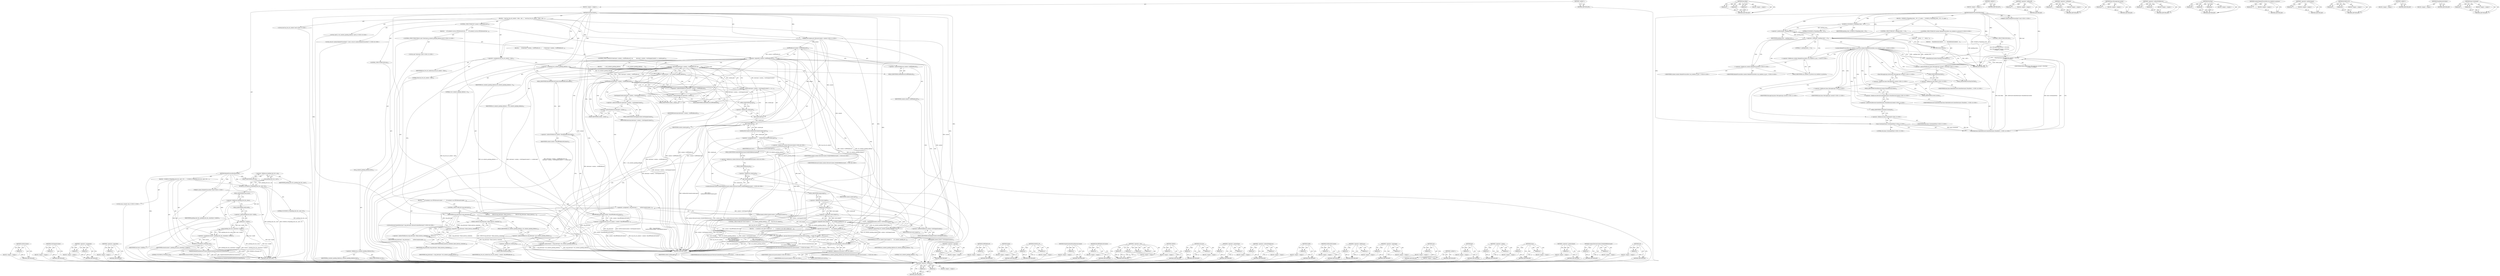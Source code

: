 digraph "Get" {
vulnerable_100 [label=<(METHOD,&lt;operator&gt;.fieldAccess)>];
vulnerable_101 [label=<(PARAM,p1)>];
vulnerable_102 [label=<(PARAM,p2)>];
vulnerable_103 [label=<(BLOCK,&lt;empty&gt;,&lt;empty&gt;)>];
vulnerable_104 [label=<(METHOD_RETURN,ANY)>];
vulnerable_123 [label=<(METHOD,base.Bind)>];
vulnerable_124 [label=<(PARAM,p1)>];
vulnerable_125 [label=<(PARAM,p2)>];
vulnerable_126 [label=<(PARAM,p3)>];
vulnerable_127 [label=<(BLOCK,&lt;empty&gt;,&lt;empty&gt;)>];
vulnerable_128 [label=<(METHOD_RETURN,ANY)>];
vulnerable_6 [label=<(METHOD,&lt;global&gt;)<SUB>1</SUB>>];
vulnerable_7 [label=<(BLOCK,&lt;empty&gt;,&lt;empty&gt;)<SUB>1</SUB>>];
vulnerable_8 [label=<(METHOD,RenderProcessHostDestroyed)<SUB>1</SUB>>];
vulnerable_9 [label="<(PARAM,content::RenderProcessHost* host)<SUB>2</SUB>>"];
vulnerable_10 [label=<(BLOCK,{
  DCHECK_GT(pending_hosts_, 0U);
  if (--pend...,{
  DCHECK_GT(pending_hosts_, 0U);
  if (--pend...)<SUB>2</SUB>>];
vulnerable_11 [label=<(DCHECK_GT,DCHECK_GT(pending_hosts_, 0U))<SUB>3</SUB>>];
vulnerable_12 [label=<(IDENTIFIER,pending_hosts_,DCHECK_GT(pending_hosts_, 0U))<SUB>3</SUB>>];
vulnerable_13 [label=<(LITERAL,0U,DCHECK_GT(pending_hosts_, 0U))<SUB>3</SUB>>];
vulnerable_14 [label=<(CONTROL_STRUCTURE,IF,if (--pending_hosts_ != 0))<SUB>4</SUB>>];
vulnerable_15 [label=<(&lt;operator&gt;.notEquals,--pending_hosts_ != 0)<SUB>4</SUB>>];
vulnerable_16 [label=<(&lt;operator&gt;.preDecrement,--pending_hosts_)<SUB>4</SUB>>];
vulnerable_17 [label=<(IDENTIFIER,pending_hosts_,--pending_hosts_)<SUB>4</SUB>>];
vulnerable_18 [label=<(LITERAL,0,--pending_hosts_ != 0)<SUB>4</SUB>>];
vulnerable_19 [label=<(BLOCK,{
    return;
  },{
    return;
  })<SUB>4</SUB>>];
vulnerable_20 [label=<(RETURN,return;,return;)<SUB>5</SUB>>];
vulnerable_21 [label="<(CONTROL_STRUCTURE,IF,if (content::RenderProcessHost::run_renderer_in_process()))<SUB>9</SUB>>"];
vulnerable_22 [label="<(content.RenderProcessHost.run_renderer_in_process,content::RenderProcessHost::run_renderer_in_pro...)<SUB>9</SUB>>"];
vulnerable_23 [label="<(&lt;operator&gt;.fieldAccess,content::RenderProcessHost::run_renderer_in_pro...)<SUB>9</SUB>>"];
vulnerable_24 [label="<(&lt;operator&gt;.fieldAccess,content::RenderProcessHost)<SUB>9</SUB>>"];
vulnerable_25 [label="<(IDENTIFIER,content,content::RenderProcessHost::run_renderer_in_pro...)<SUB>9</SUB>>"];
vulnerable_26 [label="<(IDENTIFIER,RenderProcessHost,content::RenderProcessHost::run_renderer_in_pro...)<SUB>9</SUB>>"];
vulnerable_27 [label=<(FIELD_IDENTIFIER,run_renderer_in_process,run_renderer_in_process)<SUB>9</SUB>>];
vulnerable_28 [label=<(BLOCK,{
    FinishDestroyContext();
   },{
    FinishDestroyContext();
   })<SUB>9</SUB>>];
vulnerable_29 [label=<(FinishDestroyContext,FinishDestroyContext())<SUB>10</SUB>>];
vulnerable_30 [label=<(CONTROL_STRUCTURE,ELSE,else)<SUB>11</SUB>>];
vulnerable_31 [label="<(BLOCK,{
    base::MessageLoop::current()-&gt;PostTask(
 ...,{
    base::MessageLoop::current()-&gt;PostTask(
 ...)<SUB>11</SUB>>"];
vulnerable_32 [label="<(PostTask,base::MessageLoop::current()-&gt;PostTask(
       ...)<SUB>12</SUB>>"];
vulnerable_33 [label="<(&lt;operator&gt;.indirectFieldAccess,base::MessageLoop::current()-&gt;PostTask)<SUB>12</SUB>>"];
vulnerable_34 [label="<(base.MessageLoop.current,base::MessageLoop::current())<SUB>12</SUB>>"];
vulnerable_35 [label="<(&lt;operator&gt;.fieldAccess,base::MessageLoop::current)<SUB>12</SUB>>"];
vulnerable_36 [label="<(&lt;operator&gt;.fieldAccess,base::MessageLoop)<SUB>12</SUB>>"];
vulnerable_37 [label="<(IDENTIFIER,base,base::MessageLoop::current())<SUB>12</SUB>>"];
vulnerable_38 [label="<(IDENTIFIER,MessageLoop,base::MessageLoop::current())<SUB>12</SUB>>"];
vulnerable_39 [label=<(FIELD_IDENTIFIER,current,current)<SUB>12</SUB>>];
vulnerable_40 [label=<(FIELD_IDENTIFIER,PostTask,PostTask)<SUB>12</SUB>>];
vulnerable_41 [label="<(IDENTIFIER,FROM_HERE,base::MessageLoop::current()-&gt;PostTask(
       ...)<SUB>13</SUB>>"];
vulnerable_42 [label="<(base.Bind,base::Bind(&amp;BrowserContextDestroyer::FinishDest...)<SUB>14</SUB>>"];
vulnerable_43 [label="<(&lt;operator&gt;.fieldAccess,base::Bind)<SUB>14</SUB>>"];
vulnerable_44 [label="<(IDENTIFIER,base,base::Bind(&amp;BrowserContextDestroyer::FinishDest...)<SUB>14</SUB>>"];
vulnerable_45 [label=<(FIELD_IDENTIFIER,Bind,Bind)<SUB>14</SUB>>];
vulnerable_46 [label="<(&lt;operator&gt;.addressOf,&amp;BrowserContextDestroyer::FinishDestroyContext)<SUB>14</SUB>>"];
vulnerable_47 [label="<(&lt;operator&gt;.fieldAccess,BrowserContextDestroyer::FinishDestroyContext)<SUB>14</SUB>>"];
vulnerable_48 [label="<(IDENTIFIER,BrowserContextDestroyer,base::Bind(&amp;BrowserContextDestroyer::FinishDest...)<SUB>14</SUB>>"];
vulnerable_49 [label=<(FIELD_IDENTIFIER,FinishDestroyContext,FinishDestroyContext)<SUB>14</SUB>>];
vulnerable_50 [label="<(base.Unretained,base::Unretained(this))<SUB>15</SUB>>"];
vulnerable_51 [label="<(&lt;operator&gt;.fieldAccess,base::Unretained)<SUB>15</SUB>>"];
vulnerable_52 [label="<(IDENTIFIER,base,base::Unretained(this))<SUB>15</SUB>>"];
vulnerable_53 [label=<(FIELD_IDENTIFIER,Unretained,Unretained)<SUB>15</SUB>>];
vulnerable_54 [label="<(LITERAL,this,base::Unretained(this))<SUB>15</SUB>>"];
vulnerable_55 [label=<(METHOD_RETURN,void)<SUB>1</SUB>>];
vulnerable_57 [label=<(METHOD_RETURN,ANY)<SUB>1</SUB>>];
vulnerable_129 [label=<(METHOD,&lt;operator&gt;.addressOf)>];
vulnerable_130 [label=<(PARAM,p1)>];
vulnerable_131 [label=<(BLOCK,&lt;empty&gt;,&lt;empty&gt;)>];
vulnerable_132 [label=<(METHOD_RETURN,ANY)>];
vulnerable_87 [label=<(METHOD,&lt;operator&gt;.notEquals)>];
vulnerable_88 [label=<(PARAM,p1)>];
vulnerable_89 [label=<(PARAM,p2)>];
vulnerable_90 [label=<(BLOCK,&lt;empty&gt;,&lt;empty&gt;)>];
vulnerable_91 [label=<(METHOD_RETURN,ANY)>];
vulnerable_119 [label=<(METHOD,base.MessageLoop.current)>];
vulnerable_120 [label=<(PARAM,p1)>];
vulnerable_121 [label=<(BLOCK,&lt;empty&gt;,&lt;empty&gt;)>];
vulnerable_122 [label=<(METHOD_RETURN,ANY)>];
vulnerable_114 [label=<(METHOD,&lt;operator&gt;.indirectFieldAccess)>];
vulnerable_115 [label=<(PARAM,p1)>];
vulnerable_116 [label=<(PARAM,p2)>];
vulnerable_117 [label=<(BLOCK,&lt;empty&gt;,&lt;empty&gt;)>];
vulnerable_118 [label=<(METHOD_RETURN,ANY)>];
vulnerable_108 [label=<(METHOD,PostTask)>];
vulnerable_109 [label=<(PARAM,p1)>];
vulnerable_110 [label=<(PARAM,p2)>];
vulnerable_111 [label=<(PARAM,p3)>];
vulnerable_112 [label=<(BLOCK,&lt;empty&gt;,&lt;empty&gt;)>];
vulnerable_113 [label=<(METHOD_RETURN,ANY)>];
vulnerable_96 [label=<(METHOD,content.RenderProcessHost.run_renderer_in_process)>];
vulnerable_97 [label=<(PARAM,p1)>];
vulnerable_98 [label=<(BLOCK,&lt;empty&gt;,&lt;empty&gt;)>];
vulnerable_99 [label=<(METHOD_RETURN,ANY)>];
vulnerable_92 [label=<(METHOD,&lt;operator&gt;.preDecrement)>];
vulnerable_93 [label=<(PARAM,p1)>];
vulnerable_94 [label=<(BLOCK,&lt;empty&gt;,&lt;empty&gt;)>];
vulnerable_95 [label=<(METHOD_RETURN,ANY)>];
vulnerable_82 [label=<(METHOD,DCHECK_GT)>];
vulnerable_83 [label=<(PARAM,p1)>];
vulnerable_84 [label=<(PARAM,p2)>];
vulnerable_85 [label=<(BLOCK,&lt;empty&gt;,&lt;empty&gt;)>];
vulnerable_86 [label=<(METHOD_RETURN,ANY)>];
vulnerable_76 [label=<(METHOD,&lt;global&gt;)<SUB>1</SUB>>];
vulnerable_77 [label=<(BLOCK,&lt;empty&gt;,&lt;empty&gt;)>];
vulnerable_78 [label=<(METHOD_RETURN,ANY)>];
vulnerable_105 [label=<(METHOD,FinishDestroyContext)>];
vulnerable_106 [label=<(BLOCK,&lt;empty&gt;,&lt;empty&gt;)>];
vulnerable_107 [label=<(METHOD_RETURN,ANY)>];
vulnerable_133 [label=<(METHOD,base.Unretained)>];
vulnerable_134 [label=<(PARAM,p1)>];
vulnerable_135 [label=<(PARAM,p2)>];
vulnerable_136 [label=<(BLOCK,&lt;empty&gt;,&lt;empty&gt;)>];
vulnerable_137 [label=<(METHOD_RETURN,ANY)>];
fixed_264 [label=<(METHOD,GetForContext)>];
fixed_265 [label=<(PARAM,p1)>];
fixed_266 [label=<(BLOCK,&lt;empty&gt;,&lt;empty&gt;)>];
fixed_267 [label=<(METHOD_RETURN,ANY)>];
fixed_248 [label=<(METHOD,GetOriginalContext)>];
fixed_249 [label=<(PARAM,p1)>];
fixed_250 [label=<(BLOCK,&lt;empty&gt;,&lt;empty&gt;)>];
fixed_251 [label=<(METHOD_RETURN,ANY)>];
fixed_203 [label=<(METHOD,&lt;operator&gt;.assignment)>];
fixed_204 [label=<(PARAM,p1)>];
fixed_205 [label=<(PARAM,p2)>];
fixed_206 [label=<(BLOCK,&lt;empty&gt;,&lt;empty&gt;)>];
fixed_207 [label=<(METHOD_RETURN,ANY)>];
fixed_226 [label=<(METHOD,&lt;operator&gt;.logicalNot)>];
fixed_227 [label=<(PARAM,p1)>];
fixed_228 [label=<(BLOCK,&lt;empty&gt;,&lt;empty&gt;)>];
fixed_229 [label=<(METHOD_RETURN,ANY)>];
fixed_6 [label=<(METHOD,&lt;global&gt;)<SUB>1</SUB>>];
fixed_7 [label=<(BLOCK,&lt;empty&gt;,&lt;empty&gt;)<SUB>1</SUB>>];
fixed_8 [label=<(METHOD,RenderProcessHostDestroyed)<SUB>1</SUB>>];
fixed_9 [label="<(PARAM,content::RenderProcessHost* host)<SUB>2</SUB>>"];
fixed_10 [label=<(BLOCK,{
  DCHECK_GT(pending_host_ids_.size(), 0U);

 ...,{
  DCHECK_GT(pending_host_ids_.size(), 0U);

 ...)<SUB>2</SUB>>];
fixed_11 [label=<(DCHECK_GT,DCHECK_GT(pending_host_ids_.size(), 0U))<SUB>3</SUB>>];
fixed_12 [label=<(size,pending_host_ids_.size())<SUB>3</SUB>>];
fixed_13 [label=<(&lt;operator&gt;.fieldAccess,pending_host_ids_.size)<SUB>3</SUB>>];
fixed_14 [label=<(IDENTIFIER,pending_host_ids_,pending_host_ids_.size())<SUB>3</SUB>>];
fixed_15 [label=<(FIELD_IDENTIFIER,size,size)<SUB>3</SUB>>];
fixed_16 [label=<(LITERAL,0U,DCHECK_GT(pending_host_ids_.size(), 0U))<SUB>3</SUB>>];
fixed_17 [label="<(LOCAL,size_t erased: size_t)<SUB>5</SUB>>"];
fixed_18 [label=<(&lt;operator&gt;.assignment,erased = pending_host_ids_.erase(host-&gt;GetID()))<SUB>5</SUB>>];
fixed_19 [label=<(IDENTIFIER,erased,erased = pending_host_ids_.erase(host-&gt;GetID()))<SUB>5</SUB>>];
fixed_20 [label=<(erase,pending_host_ids_.erase(host-&gt;GetID()))<SUB>5</SUB>>];
fixed_21 [label=<(&lt;operator&gt;.fieldAccess,pending_host_ids_.erase)<SUB>5</SUB>>];
fixed_22 [label=<(IDENTIFIER,pending_host_ids_,pending_host_ids_.erase(host-&gt;GetID()))<SUB>5</SUB>>];
fixed_23 [label=<(FIELD_IDENTIFIER,erase,erase)<SUB>5</SUB>>];
fixed_24 [label=<(GetID,host-&gt;GetID())<SUB>5</SUB>>];
fixed_25 [label=<(&lt;operator&gt;.indirectFieldAccess,host-&gt;GetID)<SUB>5</SUB>>];
fixed_26 [label=<(IDENTIFIER,host,host-&gt;GetID())<SUB>5</SUB>>];
fixed_27 [label=<(FIELD_IDENTIFIER,GetID,GetID)<SUB>5</SUB>>];
fixed_28 [label=<(DCHECK_GT,DCHECK_GT(erased, 0U))<SUB>6</SUB>>];
fixed_29 [label=<(IDENTIFIER,erased,DCHECK_GT(erased, 0U))<SUB>6</SUB>>];
fixed_30 [label=<(LITERAL,0U,DCHECK_GT(erased, 0U))<SUB>6</SUB>>];
fixed_31 [label=<(MaybeScheduleFinishDestroyContext,MaybeScheduleFinishDestroyContext(host))<SUB>8</SUB>>];
fixed_32 [label=<(IDENTIFIER,host,MaybeScheduleFinishDestroyContext(host))<SUB>8</SUB>>];
fixed_33 [label=<(METHOD_RETURN,void)<SUB>1</SUB>>];
fixed_35 [label=<(METHOD,DestroyContext)<SUB>12</SUB>>];
fixed_36 [label="<(PARAM,std::unique_ptr&lt;BrowserContext&gt; context)<SUB>13</SUB>>"];
fixed_37 [label=<(BLOCK,{
 
  bool has_live_otr_context = false;
  uint...,{
 
  bool has_live_otr_context = false;
  uint...)<SUB>13</SUB>>];
fixed_38 [label="<(LOCAL,bool has_live_otr_context: bool)<SUB>15</SUB>>"];
fixed_39 [label=<(&lt;operator&gt;.assignment,has_live_otr_context = false)<SUB>15</SUB>>];
fixed_40 [label=<(IDENTIFIER,has_live_otr_context,has_live_otr_context = false)<SUB>15</SUB>>];
fixed_41 [label=<(LITERAL,false,has_live_otr_context = false)<SUB>15</SUB>>];
fixed_42 [label="<(LOCAL,uint32_t otr_contexts_pending_deletion: uint32_t)<SUB>16</SUB>>"];
fixed_43 [label=<(&lt;operator&gt;.assignment,otr_contexts_pending_deletion = 0)<SUB>16</SUB>>];
fixed_44 [label=<(IDENTIFIER,otr_contexts_pending_deletion,otr_contexts_pending_deletion = 0)<SUB>16</SUB>>];
fixed_45 [label=<(LITERAL,0,otr_contexts_pending_deletion = 0)<SUB>16</SUB>>];
fixed_46 [label=<(CONTROL_STRUCTURE,IF,if (!context-&gt;IsOffTheRecord()))<SUB>18</SUB>>];
fixed_47 [label=<(&lt;operator&gt;.logicalNot,!context-&gt;IsOffTheRecord())<SUB>18</SUB>>];
fixed_48 [label=<(IsOffTheRecord,context-&gt;IsOffTheRecord())<SUB>18</SUB>>];
fixed_49 [label=<(&lt;operator&gt;.indirectFieldAccess,context-&gt;IsOffTheRecord)<SUB>18</SUB>>];
fixed_50 [label=<(IDENTIFIER,context,context-&gt;IsOffTheRecord())<SUB>18</SUB>>];
fixed_51 [label=<(FIELD_IDENTIFIER,IsOffTheRecord,IsOffTheRecord)<SUB>18</SUB>>];
fixed_52 [label=<(BLOCK,{
    // If |context| is not an OTR BrowserCont...,{
    // If |context| is not an OTR BrowserCont...)<SUB>18</SUB>>];
fixed_53 [label="<(CONTROL_STRUCTURE,FOR,for (auto* destroyer:g_contexts_pending_deletion.Get()))<SUB>22</SUB>>"];
fixed_54 [label=<(Get,g_contexts_pending_deletion.Get())<SUB>22</SUB>>];
fixed_55 [label=<(&lt;operator&gt;.fieldAccess,g_contexts_pending_deletion.Get)<SUB>22</SUB>>];
fixed_56 [label=<(IDENTIFIER,g_contexts_pending_deletion,g_contexts_pending_deletion.Get())<SUB>22</SUB>>];
fixed_57 [label=<(FIELD_IDENTIFIER,Get,Get)<SUB>22</SUB>>];
fixed_58 [label="<(LOCAL,auto* destroyer: auto*)<SUB>22</SUB>>"];
fixed_59 [label=<(BLOCK,{
      if (destroyer-&gt;context_-&gt;IsOffTheRecord...,{
      if (destroyer-&gt;context_-&gt;IsOffTheRecord...)<SUB>22</SUB>>];
fixed_60 [label=<(CONTROL_STRUCTURE,IF,if (destroyer-&gt;context_-&gt;IsOffTheRecord() &amp;&amp;
          destroyer-&gt;context_-&gt;GetOriginalContext() == context.get()))<SUB>23</SUB>>];
fixed_61 [label=<(&lt;operator&gt;.logicalAnd,destroyer-&gt;context_-&gt;IsOffTheRecord() &amp;&amp;
      ...)<SUB>23</SUB>>];
fixed_62 [label=<(IsOffTheRecord,destroyer-&gt;context_-&gt;IsOffTheRecord())<SUB>23</SUB>>];
fixed_63 [label=<(&lt;operator&gt;.indirectFieldAccess,destroyer-&gt;context_-&gt;IsOffTheRecord)<SUB>23</SUB>>];
fixed_64 [label=<(&lt;operator&gt;.indirectFieldAccess,destroyer-&gt;context_)<SUB>23</SUB>>];
fixed_65 [label=<(IDENTIFIER,destroyer,destroyer-&gt;context_-&gt;IsOffTheRecord())<SUB>23</SUB>>];
fixed_66 [label=<(FIELD_IDENTIFIER,context_,context_)<SUB>23</SUB>>];
fixed_67 [label=<(FIELD_IDENTIFIER,IsOffTheRecord,IsOffTheRecord)<SUB>23</SUB>>];
fixed_68 [label=<(&lt;operator&gt;.equals,destroyer-&gt;context_-&gt;GetOriginalContext() == co...)<SUB>24</SUB>>];
fixed_69 [label=<(GetOriginalContext,destroyer-&gt;context_-&gt;GetOriginalContext())<SUB>24</SUB>>];
fixed_70 [label=<(&lt;operator&gt;.indirectFieldAccess,destroyer-&gt;context_-&gt;GetOriginalContext)<SUB>24</SUB>>];
fixed_71 [label=<(&lt;operator&gt;.indirectFieldAccess,destroyer-&gt;context_)<SUB>24</SUB>>];
fixed_72 [label=<(IDENTIFIER,destroyer,destroyer-&gt;context_-&gt;GetOriginalContext())<SUB>24</SUB>>];
fixed_73 [label=<(FIELD_IDENTIFIER,context_,context_)<SUB>24</SUB>>];
fixed_74 [label=<(FIELD_IDENTIFIER,GetOriginalContext,GetOriginalContext)<SUB>24</SUB>>];
fixed_75 [label=<(get,context.get())<SUB>24</SUB>>];
fixed_76 [label=<(&lt;operator&gt;.fieldAccess,context.get)<SUB>24</SUB>>];
fixed_77 [label=<(IDENTIFIER,context,context.get())<SUB>24</SUB>>];
fixed_78 [label=<(FIELD_IDENTIFIER,get,get)<SUB>24</SUB>>];
fixed_79 [label=<(BLOCK,{
        ++otr_contexts_pending_deletion;
      },{
        ++otr_contexts_pending_deletion;
      })<SUB>24</SUB>>];
fixed_80 [label=<(&lt;operator&gt;.preIncrement,++otr_contexts_pending_deletion)<SUB>25</SUB>>];
fixed_81 [label=<(IDENTIFIER,otr_contexts_pending_deletion,++otr_contexts_pending_deletion)<SUB>25</SUB>>];
fixed_82 [label=<(&lt;operator&gt;.assignment,has_live_otr_context = context-&gt;HasOffTheRecord...)<SUB>31</SUB>>];
fixed_83 [label=<(IDENTIFIER,has_live_otr_context,has_live_otr_context = context-&gt;HasOffTheRecord...)<SUB>31</SUB>>];
fixed_84 [label=<(HasOffTheRecordContext,context-&gt;HasOffTheRecordContext())<SUB>31</SUB>>];
fixed_85 [label=<(&lt;operator&gt;.indirectFieldAccess,context-&gt;HasOffTheRecordContext)<SUB>31</SUB>>];
fixed_86 [label=<(IDENTIFIER,context,context-&gt;HasOffTheRecordContext())<SUB>31</SUB>>];
fixed_87 [label=<(FIELD_IDENTIFIER,HasOffTheRecordContext,HasOffTheRecordContext)<SUB>31</SUB>>];
fixed_88 [label=<(CONTROL_STRUCTURE,ELSE,else)<SUB>32</SUB>>];
fixed_89 [label=<(BLOCK,{
    // If |context| is an OTR BrowserContext ...,{
    // If |context| is an OTR BrowserContext ...)<SUB>32</SUB>>];
fixed_90 [label="<(LOCAL,BrowserContextDestroyer* orig_destroyer: BrowserContextDestroyer*)<SUB>36</SUB>>"];
fixed_91 [label=<(&lt;operator&gt;.assignment,* orig_destroyer =
        GetForContext(contex...)<SUB>36</SUB>>];
fixed_92 [label=<(IDENTIFIER,orig_destroyer,* orig_destroyer =
        GetForContext(contex...)<SUB>36</SUB>>];
fixed_93 [label=<(GetForContext,GetForContext(context-&gt;GetOriginalContext()))<SUB>37</SUB>>];
fixed_94 [label=<(GetOriginalContext,context-&gt;GetOriginalContext())<SUB>37</SUB>>];
fixed_95 [label=<(&lt;operator&gt;.indirectFieldAccess,context-&gt;GetOriginalContext)<SUB>37</SUB>>];
fixed_96 [label=<(IDENTIFIER,context,context-&gt;GetOriginalContext())<SUB>37</SUB>>];
fixed_97 [label=<(FIELD_IDENTIFIER,GetOriginalContext,GetOriginalContext)<SUB>37</SUB>>];
fixed_98 [label=<(CONTROL_STRUCTURE,IF,if (orig_destroyer))<SUB>38</SUB>>];
fixed_99 [label=<(IDENTIFIER,orig_destroyer,if (orig_destroyer))<SUB>38</SUB>>];
fixed_100 [label=<(BLOCK,{
      CHECK(!orig_destroyer-&gt;finish_destroy_s...,{
      CHECK(!orig_destroyer-&gt;finish_destroy_s...)<SUB>38</SUB>>];
fixed_101 [label=<(CHECK,CHECK(!orig_destroyer-&gt;finish_destroy_scheduled_))<SUB>39</SUB>>];
fixed_102 [label=<(&lt;operator&gt;.logicalNot,!orig_destroyer-&gt;finish_destroy_scheduled_)<SUB>39</SUB>>];
fixed_103 [label=<(&lt;operator&gt;.indirectFieldAccess,orig_destroyer-&gt;finish_destroy_scheduled_)<SUB>39</SUB>>];
fixed_104 [label=<(IDENTIFIER,orig_destroyer,!orig_destroyer-&gt;finish_destroy_scheduled_)<SUB>39</SUB>>];
fixed_105 [label=<(FIELD_IDENTIFIER,finish_destroy_scheduled_,finish_destroy_scheduled_)<SUB>39</SUB>>];
fixed_106 [label=<(&lt;operator&gt;.preIncrement,++orig_destroyer-&gt;otr_contexts_pending_deletion_)<SUB>40</SUB>>];
fixed_107 [label=<(&lt;operator&gt;.indirectFieldAccess,orig_destroyer-&gt;otr_contexts_pending_deletion_)<SUB>40</SUB>>];
fixed_108 [label=<(IDENTIFIER,orig_destroyer,++orig_destroyer-&gt;otr_contexts_pending_deletion_)<SUB>40</SUB>>];
fixed_109 [label=<(FIELD_IDENTIFIER,otr_contexts_pending_deletion_,otr_contexts_pending_deletion_)<SUB>40</SUB>>];
fixed_110 [label="<(LOCAL,std.set&lt;content.RenderProcessHost*&gt; hosts: std.set&lt;content.RenderProcessHost*&gt;)<SUB>45</SUB>>"];
fixed_111 [label=<(&lt;operator&gt;.assignment,hosts =
      GetHostsForContext(context.get()))<SUB>45</SUB>>];
fixed_112 [label=<(IDENTIFIER,hosts,hosts =
      GetHostsForContext(context.get()))<SUB>45</SUB>>];
fixed_113 [label=<(GetHostsForContext,GetHostsForContext(context.get()))<SUB>46</SUB>>];
fixed_114 [label=<(get,context.get())<SUB>46</SUB>>];
fixed_115 [label=<(&lt;operator&gt;.fieldAccess,context.get)<SUB>46</SUB>>];
fixed_116 [label=<(IDENTIFIER,context,context.get())<SUB>46</SUB>>];
fixed_117 [label=<(FIELD_IDENTIFIER,get,get)<SUB>46</SUB>>];
fixed_118 [label="<(content.BrowserContext.NotifyWillBeDestroyed,content::BrowserContext::NotifyWillBeDestroyed(...)<SUB>48</SUB>>"];
fixed_119 [label="<(&lt;operator&gt;.fieldAccess,content::BrowserContext::NotifyWillBeDestroyed)<SUB>48</SUB>>"];
fixed_120 [label="<(&lt;operator&gt;.fieldAccess,content::BrowserContext)<SUB>48</SUB>>"];
fixed_121 [label="<(IDENTIFIER,content,content::BrowserContext::NotifyWillBeDestroyed(...)<SUB>48</SUB>>"];
fixed_122 [label="<(IDENTIFIER,BrowserContext,content::BrowserContext::NotifyWillBeDestroyed(...)<SUB>48</SUB>>"];
fixed_123 [label=<(FIELD_IDENTIFIER,NotifyWillBeDestroyed,NotifyWillBeDestroyed)<SUB>48</SUB>>];
fixed_124 [label=<(get,context.get())<SUB>48</SUB>>];
fixed_125 [label=<(&lt;operator&gt;.fieldAccess,context.get)<SUB>48</SUB>>];
fixed_126 [label=<(IDENTIFIER,context,context.get())<SUB>48</SUB>>];
fixed_127 [label=<(FIELD_IDENTIFIER,get,get)<SUB>48</SUB>>];
fixed_128 [label=<(CONTROL_STRUCTURE,IF,if (!hosts.empty() ||
      otr_contexts_pending_deletion &gt; 0 ||
      has_live_otr_context))<SUB>54</SUB>>];
fixed_129 [label=<(&lt;operator&gt;.logicalOr,!hosts.empty() ||
      otr_contexts_pending_de...)<SUB>54</SUB>>];
fixed_130 [label=<(&lt;operator&gt;.logicalOr,!hosts.empty() ||
      otr_contexts_pending_de...)<SUB>54</SUB>>];
fixed_131 [label=<(&lt;operator&gt;.logicalNot,!hosts.empty())<SUB>54</SUB>>];
fixed_132 [label=<(empty,hosts.empty())<SUB>54</SUB>>];
fixed_133 [label=<(&lt;operator&gt;.fieldAccess,hosts.empty)<SUB>54</SUB>>];
fixed_134 [label=<(IDENTIFIER,hosts,hosts.empty())<SUB>54</SUB>>];
fixed_135 [label=<(FIELD_IDENTIFIER,empty,empty)<SUB>54</SUB>>];
fixed_136 [label=<(&lt;operator&gt;.greaterThan,otr_contexts_pending_deletion &gt; 0)<SUB>55</SUB>>];
fixed_137 [label=<(IDENTIFIER,otr_contexts_pending_deletion,otr_contexts_pending_deletion &gt; 0)<SUB>55</SUB>>];
fixed_138 [label=<(LITERAL,0,otr_contexts_pending_deletion &gt; 0)<SUB>55</SUB>>];
fixed_139 [label=<(IDENTIFIER,has_live_otr_context,!hosts.empty() ||
      otr_contexts_pending_de...)<SUB>56</SUB>>];
fixed_140 [label=<(BLOCK,{
    // |context| is not safe to delete yet
  ...,{
    // |context| is not safe to delete yet
  ...)<SUB>56</SUB>>];
fixed_141 [label="<(&lt;operator&gt;.new,new BrowserContextDestroyer(std::move(context),...)<SUB>58</SUB>>"];
fixed_142 [label="<(IDENTIFIER,BrowserContextDestroyer,new BrowserContextDestroyer(std::move(context),...)<SUB>58</SUB>>"];
fixed_143 [label="<(std.move,std::move(context))<SUB>58</SUB>>"];
fixed_144 [label="<(&lt;operator&gt;.fieldAccess,std::move)<SUB>58</SUB>>"];
fixed_145 [label="<(IDENTIFIER,std,std::move(context))<SUB>58</SUB>>"];
fixed_146 [label=<(FIELD_IDENTIFIER,move,move)<SUB>58</SUB>>];
fixed_147 [label="<(IDENTIFIER,context,std::move(context))<SUB>58</SUB>>"];
fixed_148 [label="<(IDENTIFIER,hosts,new BrowserContextDestroyer(std::move(context),...)<SUB>59</SUB>>"];
fixed_149 [label="<(IDENTIFIER,otr_contexts_pending_deletion,new BrowserContextDestroyer(std::move(context),...)<SUB>60</SUB>>"];
fixed_150 [label=<(METHOD_RETURN,void)<SUB>12</SUB>>];
fixed_152 [label=<(METHOD_RETURN,ANY)<SUB>1</SUB>>];
fixed_281 [label=<(METHOD,&lt;operator&gt;.logicalOr)>];
fixed_282 [label=<(PARAM,p1)>];
fixed_283 [label=<(PARAM,p2)>];
fixed_284 [label=<(BLOCK,&lt;empty&gt;,&lt;empty&gt;)>];
fixed_285 [label=<(METHOD_RETURN,ANY)>];
fixed_230 [label=<(METHOD,IsOffTheRecord)>];
fixed_231 [label=<(PARAM,p1)>];
fixed_232 [label=<(BLOCK,&lt;empty&gt;,&lt;empty&gt;)>];
fixed_233 [label=<(METHOD_RETURN,ANY)>];
fixed_286 [label=<(METHOD,empty)>];
fixed_287 [label=<(PARAM,p1)>];
fixed_288 [label=<(BLOCK,&lt;empty&gt;,&lt;empty&gt;)>];
fixed_289 [label=<(METHOD_RETURN,ANY)>];
fixed_189 [label=<(METHOD,DCHECK_GT)>];
fixed_190 [label=<(PARAM,p1)>];
fixed_191 [label=<(PARAM,p2)>];
fixed_192 [label=<(BLOCK,&lt;empty&gt;,&lt;empty&gt;)>];
fixed_193 [label=<(METHOD_RETURN,ANY)>];
fixed_222 [label=<(METHOD,MaybeScheduleFinishDestroyContext)>];
fixed_223 [label=<(PARAM,p1)>];
fixed_224 [label=<(BLOCK,&lt;empty&gt;,&lt;empty&gt;)>];
fixed_225 [label=<(METHOD_RETURN,ANY)>];
fixed_260 [label=<(METHOD,HasOffTheRecordContext)>];
fixed_261 [label=<(PARAM,p1)>];
fixed_262 [label=<(BLOCK,&lt;empty&gt;,&lt;empty&gt;)>];
fixed_263 [label=<(METHOD_RETURN,ANY)>];
fixed_295 [label=<(METHOD,&lt;operator&gt;.new)>];
fixed_296 [label=<(PARAM,p1)>];
fixed_297 [label=<(PARAM,p2)>];
fixed_298 [label=<(PARAM,p3)>];
fixed_299 [label=<(PARAM,p4)>];
fixed_300 [label=<(BLOCK,&lt;empty&gt;,&lt;empty&gt;)>];
fixed_301 [label=<(METHOD_RETURN,ANY)>];
fixed_268 [label=<(METHOD,CHECK)>];
fixed_269 [label=<(PARAM,p1)>];
fixed_270 [label=<(BLOCK,&lt;empty&gt;,&lt;empty&gt;)>];
fixed_271 [label=<(METHOD_RETURN,ANY)>];
fixed_302 [label=<(METHOD,std.move)>];
fixed_303 [label=<(PARAM,p1)>];
fixed_304 [label=<(PARAM,p2)>];
fixed_305 [label=<(BLOCK,&lt;empty&gt;,&lt;empty&gt;)>];
fixed_306 [label=<(METHOD_RETURN,ANY)>];
fixed_290 [label=<(METHOD,&lt;operator&gt;.greaterThan)>];
fixed_291 [label=<(PARAM,p1)>];
fixed_292 [label=<(PARAM,p2)>];
fixed_293 [label=<(BLOCK,&lt;empty&gt;,&lt;empty&gt;)>];
fixed_294 [label=<(METHOD_RETURN,ANY)>];
fixed_217 [label=<(METHOD,&lt;operator&gt;.indirectFieldAccess)>];
fixed_218 [label=<(PARAM,p1)>];
fixed_219 [label=<(PARAM,p2)>];
fixed_220 [label=<(BLOCK,&lt;empty&gt;,&lt;empty&gt;)>];
fixed_221 [label=<(METHOD_RETURN,ANY)>];
fixed_213 [label=<(METHOD,GetID)>];
fixed_214 [label=<(PARAM,p1)>];
fixed_215 [label=<(BLOCK,&lt;empty&gt;,&lt;empty&gt;)>];
fixed_216 [label=<(METHOD_RETURN,ANY)>];
fixed_272 [label=<(METHOD,GetHostsForContext)>];
fixed_273 [label=<(PARAM,p1)>];
fixed_274 [label=<(BLOCK,&lt;empty&gt;,&lt;empty&gt;)>];
fixed_275 [label=<(METHOD_RETURN,ANY)>];
fixed_198 [label=<(METHOD,&lt;operator&gt;.fieldAccess)>];
fixed_199 [label=<(PARAM,p1)>];
fixed_200 [label=<(PARAM,p2)>];
fixed_201 [label=<(BLOCK,&lt;empty&gt;,&lt;empty&gt;)>];
fixed_202 [label=<(METHOD_RETURN,ANY)>];
fixed_238 [label=<(METHOD,&lt;operator&gt;.logicalAnd)>];
fixed_239 [label=<(PARAM,p1)>];
fixed_240 [label=<(PARAM,p2)>];
fixed_241 [label=<(BLOCK,&lt;empty&gt;,&lt;empty&gt;)>];
fixed_242 [label=<(METHOD_RETURN,ANY)>];
fixed_194 [label=<(METHOD,size)>];
fixed_195 [label=<(PARAM,p1)>];
fixed_196 [label=<(BLOCK,&lt;empty&gt;,&lt;empty&gt;)>];
fixed_197 [label=<(METHOD_RETURN,ANY)>];
fixed_183 [label=<(METHOD,&lt;global&gt;)<SUB>1</SUB>>];
fixed_184 [label=<(BLOCK,&lt;empty&gt;,&lt;empty&gt;)>];
fixed_185 [label=<(METHOD_RETURN,ANY)>];
fixed_252 [label=<(METHOD,get)>];
fixed_253 [label=<(PARAM,p1)>];
fixed_254 [label=<(BLOCK,&lt;empty&gt;,&lt;empty&gt;)>];
fixed_255 [label=<(METHOD_RETURN,ANY)>];
fixed_243 [label=<(METHOD,&lt;operator&gt;.equals)>];
fixed_244 [label=<(PARAM,p1)>];
fixed_245 [label=<(PARAM,p2)>];
fixed_246 [label=<(BLOCK,&lt;empty&gt;,&lt;empty&gt;)>];
fixed_247 [label=<(METHOD_RETURN,ANY)>];
fixed_208 [label=<(METHOD,erase)>];
fixed_209 [label=<(PARAM,p1)>];
fixed_210 [label=<(PARAM,p2)>];
fixed_211 [label=<(BLOCK,&lt;empty&gt;,&lt;empty&gt;)>];
fixed_212 [label=<(METHOD_RETURN,ANY)>];
fixed_256 [label=<(METHOD,&lt;operator&gt;.preIncrement)>];
fixed_257 [label=<(PARAM,p1)>];
fixed_258 [label=<(BLOCK,&lt;empty&gt;,&lt;empty&gt;)>];
fixed_259 [label=<(METHOD_RETURN,ANY)>];
fixed_276 [label=<(METHOD,content.BrowserContext.NotifyWillBeDestroyed)>];
fixed_277 [label=<(PARAM,p1)>];
fixed_278 [label=<(PARAM,p2)>];
fixed_279 [label=<(BLOCK,&lt;empty&gt;,&lt;empty&gt;)>];
fixed_280 [label=<(METHOD_RETURN,ANY)>];
fixed_234 [label=<(METHOD,Get)>];
fixed_235 [label=<(PARAM,p1)>];
fixed_236 [label=<(BLOCK,&lt;empty&gt;,&lt;empty&gt;)>];
fixed_237 [label=<(METHOD_RETURN,ANY)>];
vulnerable_100 -> vulnerable_101  [key=0, label="AST: "];
vulnerable_100 -> vulnerable_101  [key=1, label="DDG: "];
vulnerable_100 -> vulnerable_103  [key=0, label="AST: "];
vulnerable_100 -> vulnerable_102  [key=0, label="AST: "];
vulnerable_100 -> vulnerable_102  [key=1, label="DDG: "];
vulnerable_100 -> vulnerable_104  [key=0, label="AST: "];
vulnerable_100 -> vulnerable_104  [key=1, label="CFG: "];
vulnerable_101 -> vulnerable_104  [key=0, label="DDG: p1"];
vulnerable_102 -> vulnerable_104  [key=0, label="DDG: p2"];
vulnerable_123 -> vulnerable_124  [key=0, label="AST: "];
vulnerable_123 -> vulnerable_124  [key=1, label="DDG: "];
vulnerable_123 -> vulnerable_127  [key=0, label="AST: "];
vulnerable_123 -> vulnerable_125  [key=0, label="AST: "];
vulnerable_123 -> vulnerable_125  [key=1, label="DDG: "];
vulnerable_123 -> vulnerable_128  [key=0, label="AST: "];
vulnerable_123 -> vulnerable_128  [key=1, label="CFG: "];
vulnerable_123 -> vulnerable_126  [key=0, label="AST: "];
vulnerable_123 -> vulnerable_126  [key=1, label="DDG: "];
vulnerable_124 -> vulnerable_128  [key=0, label="DDG: p1"];
vulnerable_125 -> vulnerable_128  [key=0, label="DDG: p2"];
vulnerable_126 -> vulnerable_128  [key=0, label="DDG: p3"];
vulnerable_6 -> vulnerable_7  [key=0, label="AST: "];
vulnerable_6 -> vulnerable_57  [key=0, label="AST: "];
vulnerable_6 -> vulnerable_57  [key=1, label="CFG: "];
vulnerable_7 -> vulnerable_8  [key=0, label="AST: "];
vulnerable_8 -> vulnerable_9  [key=0, label="AST: "];
vulnerable_8 -> vulnerable_9  [key=1, label="DDG: "];
vulnerable_8 -> vulnerable_10  [key=0, label="AST: "];
vulnerable_8 -> vulnerable_55  [key=0, label="AST: "];
vulnerable_8 -> vulnerable_11  [key=0, label="CFG: "];
vulnerable_8 -> vulnerable_11  [key=1, label="DDG: "];
vulnerable_8 -> vulnerable_15  [key=0, label="DDG: "];
vulnerable_8 -> vulnerable_20  [key=0, label="DDG: "];
vulnerable_8 -> vulnerable_29  [key=0, label="DDG: "];
vulnerable_8 -> vulnerable_16  [key=0, label="DDG: "];
vulnerable_8 -> vulnerable_32  [key=0, label="DDG: "];
vulnerable_8 -> vulnerable_50  [key=0, label="DDG: "];
vulnerable_9 -> vulnerable_55  [key=0, label="DDG: host"];
vulnerable_10 -> vulnerable_11  [key=0, label="AST: "];
vulnerable_10 -> vulnerable_14  [key=0, label="AST: "];
vulnerable_10 -> vulnerable_21  [key=0, label="AST: "];
vulnerable_11 -> vulnerable_12  [key=0, label="AST: "];
vulnerable_11 -> vulnerable_13  [key=0, label="AST: "];
vulnerable_11 -> vulnerable_16  [key=0, label="CFG: "];
vulnerable_11 -> vulnerable_16  [key=1, label="DDG: pending_hosts_"];
vulnerable_11 -> vulnerable_55  [key=0, label="DDG: DCHECK_GT(pending_hosts_, 0U)"];
vulnerable_14 -> vulnerable_15  [key=0, label="AST: "];
vulnerable_14 -> vulnerable_19  [key=0, label="AST: "];
vulnerable_15 -> vulnerable_16  [key=0, label="AST: "];
vulnerable_15 -> vulnerable_18  [key=0, label="AST: "];
vulnerable_15 -> vulnerable_20  [key=0, label="CFG: "];
vulnerable_15 -> vulnerable_20  [key=1, label="CDG: "];
vulnerable_15 -> vulnerable_24  [key=0, label="CFG: "];
vulnerable_15 -> vulnerable_24  [key=1, label="CDG: "];
vulnerable_15 -> vulnerable_55  [key=0, label="DDG: --pending_hosts_"];
vulnerable_15 -> vulnerable_55  [key=1, label="DDG: --pending_hosts_ != 0"];
vulnerable_15 -> vulnerable_23  [key=0, label="CDG: "];
vulnerable_15 -> vulnerable_22  [key=0, label="CDG: "];
vulnerable_15 -> vulnerable_27  [key=0, label="CDG: "];
vulnerable_16 -> vulnerable_17  [key=0, label="AST: "];
vulnerable_16 -> vulnerable_15  [key=0, label="CFG: "];
vulnerable_16 -> vulnerable_15  [key=1, label="DDG: pending_hosts_"];
vulnerable_16 -> vulnerable_55  [key=0, label="DDG: pending_hosts_"];
vulnerable_19 -> vulnerable_20  [key=0, label="AST: "];
vulnerable_20 -> vulnerable_55  [key=0, label="CFG: "];
vulnerable_20 -> vulnerable_55  [key=1, label="DDG: &lt;RET&gt;"];
vulnerable_21 -> vulnerable_22  [key=0, label="AST: "];
vulnerable_21 -> vulnerable_28  [key=0, label="AST: "];
vulnerable_21 -> vulnerable_30  [key=0, label="AST: "];
vulnerable_22 -> vulnerable_23  [key=0, label="AST: "];
vulnerable_22 -> vulnerable_29  [key=0, label="CFG: "];
vulnerable_22 -> vulnerable_29  [key=1, label="CDG: "];
vulnerable_22 -> vulnerable_36  [key=0, label="CFG: "];
vulnerable_22 -> vulnerable_36  [key=1, label="CDG: "];
vulnerable_22 -> vulnerable_47  [key=0, label="CDG: "];
vulnerable_22 -> vulnerable_34  [key=0, label="CDG: "];
vulnerable_22 -> vulnerable_32  [key=0, label="CDG: "];
vulnerable_22 -> vulnerable_49  [key=0, label="CDG: "];
vulnerable_22 -> vulnerable_33  [key=0, label="CDG: "];
vulnerable_22 -> vulnerable_42  [key=0, label="CDG: "];
vulnerable_22 -> vulnerable_51  [key=0, label="CDG: "];
vulnerable_22 -> vulnerable_46  [key=0, label="CDG: "];
vulnerable_22 -> vulnerable_53  [key=0, label="CDG: "];
vulnerable_22 -> vulnerable_45  [key=0, label="CDG: "];
vulnerable_22 -> vulnerable_40  [key=0, label="CDG: "];
vulnerable_22 -> vulnerable_50  [key=0, label="CDG: "];
vulnerable_22 -> vulnerable_35  [key=0, label="CDG: "];
vulnerable_22 -> vulnerable_39  [key=0, label="CDG: "];
vulnerable_22 -> vulnerable_43  [key=0, label="CDG: "];
vulnerable_23 -> vulnerable_24  [key=0, label="AST: "];
vulnerable_23 -> vulnerable_27  [key=0, label="AST: "];
vulnerable_23 -> vulnerable_22  [key=0, label="CFG: "];
vulnerable_24 -> vulnerable_25  [key=0, label="AST: "];
vulnerable_24 -> vulnerable_26  [key=0, label="AST: "];
vulnerable_24 -> vulnerable_27  [key=0, label="CFG: "];
vulnerable_27 -> vulnerable_23  [key=0, label="CFG: "];
vulnerable_28 -> vulnerable_29  [key=0, label="AST: "];
vulnerable_29 -> vulnerable_55  [key=0, label="CFG: "];
vulnerable_30 -> vulnerable_31  [key=0, label="AST: "];
vulnerable_31 -> vulnerable_32  [key=0, label="AST: "];
vulnerable_32 -> vulnerable_33  [key=0, label="AST: "];
vulnerable_32 -> vulnerable_41  [key=0, label="AST: "];
vulnerable_32 -> vulnerable_42  [key=0, label="AST: "];
vulnerable_32 -> vulnerable_55  [key=0, label="CFG: "];
vulnerable_32 -> vulnerable_55  [key=1, label="DDG: FROM_HERE"];
vulnerable_33 -> vulnerable_34  [key=0, label="AST: "];
vulnerable_33 -> vulnerable_40  [key=0, label="AST: "];
vulnerable_33 -> vulnerable_45  [key=0, label="CFG: "];
vulnerable_34 -> vulnerable_35  [key=0, label="AST: "];
vulnerable_34 -> vulnerable_40  [key=0, label="CFG: "];
vulnerable_35 -> vulnerable_36  [key=0, label="AST: "];
vulnerable_35 -> vulnerable_39  [key=0, label="AST: "];
vulnerable_35 -> vulnerable_34  [key=0, label="CFG: "];
vulnerable_36 -> vulnerable_37  [key=0, label="AST: "];
vulnerable_36 -> vulnerable_38  [key=0, label="AST: "];
vulnerable_36 -> vulnerable_39  [key=0, label="CFG: "];
vulnerable_39 -> vulnerable_35  [key=0, label="CFG: "];
vulnerable_40 -> vulnerable_33  [key=0, label="CFG: "];
vulnerable_42 -> vulnerable_43  [key=0, label="AST: "];
vulnerable_42 -> vulnerable_46  [key=0, label="AST: "];
vulnerable_42 -> vulnerable_50  [key=0, label="AST: "];
vulnerable_42 -> vulnerable_32  [key=0, label="CFG: "];
vulnerable_42 -> vulnerable_32  [key=1, label="DDG: base::Bind"];
vulnerable_42 -> vulnerable_32  [key=2, label="DDG: &amp;BrowserContextDestroyer::FinishDestroyContext"];
vulnerable_42 -> vulnerable_32  [key=3, label="DDG: base::Unretained(this)"];
vulnerable_43 -> vulnerable_44  [key=0, label="AST: "];
vulnerable_43 -> vulnerable_45  [key=0, label="AST: "];
vulnerable_43 -> vulnerable_49  [key=0, label="CFG: "];
vulnerable_45 -> vulnerable_43  [key=0, label="CFG: "];
vulnerable_46 -> vulnerable_47  [key=0, label="AST: "];
vulnerable_46 -> vulnerable_53  [key=0, label="CFG: "];
vulnerable_47 -> vulnerable_48  [key=0, label="AST: "];
vulnerable_47 -> vulnerable_49  [key=0, label="AST: "];
vulnerable_47 -> vulnerable_46  [key=0, label="CFG: "];
vulnerable_49 -> vulnerable_47  [key=0, label="CFG: "];
vulnerable_50 -> vulnerable_51  [key=0, label="AST: "];
vulnerable_50 -> vulnerable_54  [key=0, label="AST: "];
vulnerable_50 -> vulnerable_42  [key=0, label="CFG: "];
vulnerable_50 -> vulnerable_42  [key=1, label="DDG: base::Unretained"];
vulnerable_50 -> vulnerable_42  [key=2, label="DDG: this"];
vulnerable_51 -> vulnerable_52  [key=0, label="AST: "];
vulnerable_51 -> vulnerable_53  [key=0, label="AST: "];
vulnerable_51 -> vulnerable_50  [key=0, label="CFG: "];
vulnerable_53 -> vulnerable_51  [key=0, label="CFG: "];
vulnerable_129 -> vulnerable_130  [key=0, label="AST: "];
vulnerable_129 -> vulnerable_130  [key=1, label="DDG: "];
vulnerable_129 -> vulnerable_131  [key=0, label="AST: "];
vulnerable_129 -> vulnerable_132  [key=0, label="AST: "];
vulnerable_129 -> vulnerable_132  [key=1, label="CFG: "];
vulnerable_130 -> vulnerable_132  [key=0, label="DDG: p1"];
vulnerable_87 -> vulnerable_88  [key=0, label="AST: "];
vulnerable_87 -> vulnerable_88  [key=1, label="DDG: "];
vulnerable_87 -> vulnerable_90  [key=0, label="AST: "];
vulnerable_87 -> vulnerable_89  [key=0, label="AST: "];
vulnerable_87 -> vulnerable_89  [key=1, label="DDG: "];
vulnerable_87 -> vulnerable_91  [key=0, label="AST: "];
vulnerable_87 -> vulnerable_91  [key=1, label="CFG: "];
vulnerable_88 -> vulnerable_91  [key=0, label="DDG: p1"];
vulnerable_89 -> vulnerable_91  [key=0, label="DDG: p2"];
vulnerable_119 -> vulnerable_120  [key=0, label="AST: "];
vulnerable_119 -> vulnerable_120  [key=1, label="DDG: "];
vulnerable_119 -> vulnerable_121  [key=0, label="AST: "];
vulnerable_119 -> vulnerable_122  [key=0, label="AST: "];
vulnerable_119 -> vulnerable_122  [key=1, label="CFG: "];
vulnerable_120 -> vulnerable_122  [key=0, label="DDG: p1"];
vulnerable_114 -> vulnerable_115  [key=0, label="AST: "];
vulnerable_114 -> vulnerable_115  [key=1, label="DDG: "];
vulnerable_114 -> vulnerable_117  [key=0, label="AST: "];
vulnerable_114 -> vulnerable_116  [key=0, label="AST: "];
vulnerable_114 -> vulnerable_116  [key=1, label="DDG: "];
vulnerable_114 -> vulnerable_118  [key=0, label="AST: "];
vulnerable_114 -> vulnerable_118  [key=1, label="CFG: "];
vulnerable_115 -> vulnerable_118  [key=0, label="DDG: p1"];
vulnerable_116 -> vulnerable_118  [key=0, label="DDG: p2"];
vulnerable_108 -> vulnerable_109  [key=0, label="AST: "];
vulnerable_108 -> vulnerable_109  [key=1, label="DDG: "];
vulnerable_108 -> vulnerable_112  [key=0, label="AST: "];
vulnerable_108 -> vulnerable_110  [key=0, label="AST: "];
vulnerable_108 -> vulnerable_110  [key=1, label="DDG: "];
vulnerable_108 -> vulnerable_113  [key=0, label="AST: "];
vulnerable_108 -> vulnerable_113  [key=1, label="CFG: "];
vulnerable_108 -> vulnerable_111  [key=0, label="AST: "];
vulnerable_108 -> vulnerable_111  [key=1, label="DDG: "];
vulnerable_109 -> vulnerable_113  [key=0, label="DDG: p1"];
vulnerable_110 -> vulnerable_113  [key=0, label="DDG: p2"];
vulnerable_111 -> vulnerable_113  [key=0, label="DDG: p3"];
vulnerable_96 -> vulnerable_97  [key=0, label="AST: "];
vulnerable_96 -> vulnerable_97  [key=1, label="DDG: "];
vulnerable_96 -> vulnerable_98  [key=0, label="AST: "];
vulnerable_96 -> vulnerable_99  [key=0, label="AST: "];
vulnerable_96 -> vulnerable_99  [key=1, label="CFG: "];
vulnerable_97 -> vulnerable_99  [key=0, label="DDG: p1"];
vulnerable_92 -> vulnerable_93  [key=0, label="AST: "];
vulnerable_92 -> vulnerable_93  [key=1, label="DDG: "];
vulnerable_92 -> vulnerable_94  [key=0, label="AST: "];
vulnerable_92 -> vulnerable_95  [key=0, label="AST: "];
vulnerable_92 -> vulnerable_95  [key=1, label="CFG: "];
vulnerable_93 -> vulnerable_95  [key=0, label="DDG: p1"];
vulnerable_82 -> vulnerable_83  [key=0, label="AST: "];
vulnerable_82 -> vulnerable_83  [key=1, label="DDG: "];
vulnerable_82 -> vulnerable_85  [key=0, label="AST: "];
vulnerable_82 -> vulnerable_84  [key=0, label="AST: "];
vulnerable_82 -> vulnerable_84  [key=1, label="DDG: "];
vulnerable_82 -> vulnerable_86  [key=0, label="AST: "];
vulnerable_82 -> vulnerable_86  [key=1, label="CFG: "];
vulnerable_83 -> vulnerable_86  [key=0, label="DDG: p1"];
vulnerable_84 -> vulnerable_86  [key=0, label="DDG: p2"];
vulnerable_76 -> vulnerable_77  [key=0, label="AST: "];
vulnerable_76 -> vulnerable_78  [key=0, label="AST: "];
vulnerable_76 -> vulnerable_78  [key=1, label="CFG: "];
vulnerable_105 -> vulnerable_106  [key=0, label="AST: "];
vulnerable_105 -> vulnerable_107  [key=0, label="AST: "];
vulnerable_105 -> vulnerable_107  [key=1, label="CFG: "];
vulnerable_133 -> vulnerable_134  [key=0, label="AST: "];
vulnerable_133 -> vulnerable_134  [key=1, label="DDG: "];
vulnerable_133 -> vulnerable_136  [key=0, label="AST: "];
vulnerable_133 -> vulnerable_135  [key=0, label="AST: "];
vulnerable_133 -> vulnerable_135  [key=1, label="DDG: "];
vulnerable_133 -> vulnerable_137  [key=0, label="AST: "];
vulnerable_133 -> vulnerable_137  [key=1, label="CFG: "];
vulnerable_134 -> vulnerable_137  [key=0, label="DDG: p1"];
vulnerable_135 -> vulnerable_137  [key=0, label="DDG: p2"];
fixed_264 -> fixed_265  [key=0, label="AST: "];
fixed_264 -> fixed_265  [key=1, label="DDG: "];
fixed_264 -> fixed_266  [key=0, label="AST: "];
fixed_264 -> fixed_267  [key=0, label="AST: "];
fixed_264 -> fixed_267  [key=1, label="CFG: "];
fixed_265 -> fixed_267  [key=0, label="DDG: p1"];
fixed_266 -> vulnerable_100  [key=0];
fixed_267 -> vulnerable_100  [key=0];
fixed_248 -> fixed_249  [key=0, label="AST: "];
fixed_248 -> fixed_249  [key=1, label="DDG: "];
fixed_248 -> fixed_250  [key=0, label="AST: "];
fixed_248 -> fixed_251  [key=0, label="AST: "];
fixed_248 -> fixed_251  [key=1, label="CFG: "];
fixed_249 -> fixed_251  [key=0, label="DDG: p1"];
fixed_250 -> vulnerable_100  [key=0];
fixed_251 -> vulnerable_100  [key=0];
fixed_203 -> fixed_204  [key=0, label="AST: "];
fixed_203 -> fixed_204  [key=1, label="DDG: "];
fixed_203 -> fixed_206  [key=0, label="AST: "];
fixed_203 -> fixed_205  [key=0, label="AST: "];
fixed_203 -> fixed_205  [key=1, label="DDG: "];
fixed_203 -> fixed_207  [key=0, label="AST: "];
fixed_203 -> fixed_207  [key=1, label="CFG: "];
fixed_204 -> fixed_207  [key=0, label="DDG: p1"];
fixed_205 -> fixed_207  [key=0, label="DDG: p2"];
fixed_206 -> vulnerable_100  [key=0];
fixed_207 -> vulnerable_100  [key=0];
fixed_226 -> fixed_227  [key=0, label="AST: "];
fixed_226 -> fixed_227  [key=1, label="DDG: "];
fixed_226 -> fixed_228  [key=0, label="AST: "];
fixed_226 -> fixed_229  [key=0, label="AST: "];
fixed_226 -> fixed_229  [key=1, label="CFG: "];
fixed_227 -> fixed_229  [key=0, label="DDG: p1"];
fixed_228 -> vulnerable_100  [key=0];
fixed_229 -> vulnerable_100  [key=0];
fixed_6 -> fixed_7  [key=0, label="AST: "];
fixed_6 -> fixed_152  [key=0, label="AST: "];
fixed_6 -> fixed_152  [key=1, label="CFG: "];
fixed_7 -> fixed_8  [key=0, label="AST: "];
fixed_7 -> fixed_35  [key=0, label="AST: "];
fixed_8 -> fixed_9  [key=0, label="AST: "];
fixed_8 -> fixed_9  [key=1, label="DDG: "];
fixed_8 -> fixed_10  [key=0, label="AST: "];
fixed_8 -> fixed_33  [key=0, label="AST: "];
fixed_8 -> fixed_15  [key=0, label="CFG: "];
fixed_8 -> fixed_11  [key=0, label="DDG: "];
fixed_8 -> fixed_28  [key=0, label="DDG: "];
fixed_8 -> fixed_31  [key=0, label="DDG: "];
fixed_9 -> fixed_31  [key=0, label="DDG: host"];
fixed_9 -> fixed_24  [key=0, label="DDG: host"];
fixed_10 -> fixed_11  [key=0, label="AST: "];
fixed_10 -> fixed_17  [key=0, label="AST: "];
fixed_10 -> fixed_18  [key=0, label="AST: "];
fixed_10 -> fixed_28  [key=0, label="AST: "];
fixed_10 -> fixed_31  [key=0, label="AST: "];
fixed_11 -> fixed_12  [key=0, label="AST: "];
fixed_11 -> fixed_16  [key=0, label="AST: "];
fixed_11 -> fixed_23  [key=0, label="CFG: "];
fixed_11 -> fixed_33  [key=0, label="DDG: pending_host_ids_.size()"];
fixed_11 -> fixed_33  [key=1, label="DDG: DCHECK_GT(pending_host_ids_.size(), 0U)"];
fixed_12 -> fixed_13  [key=0, label="AST: "];
fixed_12 -> fixed_11  [key=0, label="CFG: "];
fixed_12 -> fixed_11  [key=1, label="DDG: pending_host_ids_.size"];
fixed_12 -> fixed_33  [key=0, label="DDG: pending_host_ids_.size"];
fixed_13 -> fixed_14  [key=0, label="AST: "];
fixed_13 -> fixed_15  [key=0, label="AST: "];
fixed_13 -> fixed_12  [key=0, label="CFG: "];
fixed_14 -> vulnerable_100  [key=0];
fixed_15 -> fixed_13  [key=0, label="CFG: "];
fixed_16 -> vulnerable_100  [key=0];
fixed_17 -> vulnerable_100  [key=0];
fixed_18 -> fixed_19  [key=0, label="AST: "];
fixed_18 -> fixed_20  [key=0, label="AST: "];
fixed_18 -> fixed_28  [key=0, label="CFG: "];
fixed_18 -> fixed_28  [key=1, label="DDG: erased"];
fixed_18 -> fixed_33  [key=0, label="DDG: pending_host_ids_.erase(host-&gt;GetID())"];
fixed_18 -> fixed_33  [key=1, label="DDG: erased = pending_host_ids_.erase(host-&gt;GetID())"];
fixed_19 -> vulnerable_100  [key=0];
fixed_20 -> fixed_21  [key=0, label="AST: "];
fixed_20 -> fixed_24  [key=0, label="AST: "];
fixed_20 -> fixed_18  [key=0, label="CFG: "];
fixed_20 -> fixed_18  [key=1, label="DDG: pending_host_ids_.erase"];
fixed_20 -> fixed_18  [key=2, label="DDG: host-&gt;GetID()"];
fixed_20 -> fixed_33  [key=0, label="DDG: pending_host_ids_.erase"];
fixed_20 -> fixed_33  [key=1, label="DDG: host-&gt;GetID()"];
fixed_21 -> fixed_22  [key=0, label="AST: "];
fixed_21 -> fixed_23  [key=0, label="AST: "];
fixed_21 -> fixed_27  [key=0, label="CFG: "];
fixed_22 -> vulnerable_100  [key=0];
fixed_23 -> fixed_21  [key=0, label="CFG: "];
fixed_24 -> fixed_25  [key=0, label="AST: "];
fixed_24 -> fixed_20  [key=0, label="CFG: "];
fixed_24 -> fixed_20  [key=1, label="DDG: host-&gt;GetID"];
fixed_24 -> fixed_33  [key=0, label="DDG: host-&gt;GetID"];
fixed_24 -> fixed_31  [key=0, label="DDG: host-&gt;GetID"];
fixed_25 -> fixed_26  [key=0, label="AST: "];
fixed_25 -> fixed_27  [key=0, label="AST: "];
fixed_25 -> fixed_24  [key=0, label="CFG: "];
fixed_26 -> vulnerable_100  [key=0];
fixed_27 -> fixed_25  [key=0, label="CFG: "];
fixed_28 -> fixed_29  [key=0, label="AST: "];
fixed_28 -> fixed_30  [key=0, label="AST: "];
fixed_28 -> fixed_31  [key=0, label="CFG: "];
fixed_28 -> fixed_33  [key=0, label="DDG: erased"];
fixed_28 -> fixed_33  [key=1, label="DDG: DCHECK_GT(erased, 0U)"];
fixed_29 -> vulnerable_100  [key=0];
fixed_30 -> vulnerable_100  [key=0];
fixed_31 -> fixed_32  [key=0, label="AST: "];
fixed_31 -> fixed_33  [key=0, label="CFG: "];
fixed_31 -> fixed_33  [key=1, label="DDG: host"];
fixed_31 -> fixed_33  [key=2, label="DDG: MaybeScheduleFinishDestroyContext(host)"];
fixed_32 -> vulnerable_100  [key=0];
fixed_33 -> vulnerable_100  [key=0];
fixed_35 -> fixed_36  [key=0, label="AST: "];
fixed_35 -> fixed_36  [key=1, label="DDG: "];
fixed_35 -> fixed_37  [key=0, label="AST: "];
fixed_35 -> fixed_150  [key=0, label="AST: "];
fixed_35 -> fixed_39  [key=0, label="CFG: "];
fixed_35 -> fixed_39  [key=1, label="DDG: "];
fixed_35 -> fixed_43  [key=0, label="DDG: "];
fixed_35 -> fixed_129  [key=0, label="DDG: "];
fixed_35 -> fixed_141  [key=0, label="DDG: "];
fixed_35 -> fixed_99  [key=0, label="DDG: "];
fixed_35 -> fixed_136  [key=0, label="DDG: "];
fixed_35 -> fixed_143  [key=0, label="DDG: "];
fixed_35 -> fixed_80  [key=0, label="DDG: "];
fixed_36 -> fixed_124  [key=0, label="DDG: context"];
fixed_36 -> fixed_48  [key=0, label="DDG: context"];
fixed_36 -> fixed_114  [key=0, label="DDG: context"];
fixed_36 -> fixed_84  [key=0, label="DDG: context"];
fixed_36 -> fixed_143  [key=0, label="DDG: context"];
fixed_36 -> fixed_94  [key=0, label="DDG: context"];
fixed_36 -> fixed_75  [key=0, label="DDG: context"];
fixed_37 -> fixed_38  [key=0, label="AST: "];
fixed_37 -> fixed_39  [key=0, label="AST: "];
fixed_37 -> fixed_42  [key=0, label="AST: "];
fixed_37 -> fixed_43  [key=0, label="AST: "];
fixed_37 -> fixed_46  [key=0, label="AST: "];
fixed_37 -> fixed_110  [key=0, label="AST: "];
fixed_37 -> fixed_111  [key=0, label="AST: "];
fixed_37 -> fixed_118  [key=0, label="AST: "];
fixed_37 -> fixed_128  [key=0, label="AST: "];
fixed_38 -> vulnerable_100  [key=0];
fixed_39 -> fixed_40  [key=0, label="AST: "];
fixed_39 -> fixed_41  [key=0, label="AST: "];
fixed_39 -> fixed_43  [key=0, label="CFG: "];
fixed_39 -> fixed_150  [key=0, label="DDG: has_live_otr_context = false"];
fixed_39 -> fixed_129  [key=0, label="DDG: has_live_otr_context"];
fixed_40 -> vulnerable_100  [key=0];
fixed_41 -> vulnerable_100  [key=0];
fixed_42 -> vulnerable_100  [key=0];
fixed_43 -> fixed_44  [key=0, label="AST: "];
fixed_43 -> fixed_45  [key=0, label="AST: "];
fixed_43 -> fixed_51  [key=0, label="CFG: "];
fixed_43 -> fixed_150  [key=0, label="DDG: otr_contexts_pending_deletion = 0"];
fixed_43 -> fixed_141  [key=0, label="DDG: otr_contexts_pending_deletion"];
fixed_43 -> fixed_136  [key=0, label="DDG: otr_contexts_pending_deletion"];
fixed_43 -> fixed_80  [key=0, label="DDG: otr_contexts_pending_deletion"];
fixed_44 -> vulnerable_100  [key=0];
fixed_45 -> vulnerable_100  [key=0];
fixed_46 -> fixed_47  [key=0, label="AST: "];
fixed_46 -> fixed_52  [key=0, label="AST: "];
fixed_46 -> fixed_88  [key=0, label="AST: "];
fixed_47 -> fixed_48  [key=0, label="AST: "];
fixed_47 -> fixed_66  [key=0, label="CFG: "];
fixed_47 -> fixed_66  [key=1, label="CDG: "];
fixed_47 -> fixed_97  [key=0, label="CFG: "];
fixed_47 -> fixed_97  [key=1, label="CDG: "];
fixed_47 -> fixed_150  [key=0, label="DDG: context-&gt;IsOffTheRecord()"];
fixed_47 -> fixed_150  [key=1, label="DDG: !context-&gt;IsOffTheRecord()"];
fixed_47 -> fixed_94  [key=0, label="CDG: "];
fixed_47 -> fixed_64  [key=0, label="CDG: "];
fixed_47 -> fixed_99  [key=0, label="CDG: "];
fixed_47 -> fixed_84  [key=0, label="CDG: "];
fixed_47 -> fixed_85  [key=0, label="CDG: "];
fixed_47 -> fixed_67  [key=0, label="CDG: "];
fixed_47 -> fixed_95  [key=0, label="CDG: "];
fixed_47 -> fixed_87  [key=0, label="CDG: "];
fixed_47 -> fixed_91  [key=0, label="CDG: "];
fixed_47 -> fixed_82  [key=0, label="CDG: "];
fixed_47 -> fixed_93  [key=0, label="CDG: "];
fixed_47 -> fixed_61  [key=0, label="CDG: "];
fixed_47 -> fixed_63  [key=0, label="CDG: "];
fixed_47 -> fixed_62  [key=0, label="CDG: "];
fixed_48 -> fixed_49  [key=0, label="AST: "];
fixed_48 -> fixed_47  [key=0, label="CFG: "];
fixed_48 -> fixed_47  [key=1, label="DDG: context-&gt;IsOffTheRecord"];
fixed_48 -> fixed_150  [key=0, label="DDG: context-&gt;IsOffTheRecord"];
fixed_48 -> fixed_143  [key=0, label="DDG: context-&gt;IsOffTheRecord"];
fixed_49 -> fixed_50  [key=0, label="AST: "];
fixed_49 -> fixed_51  [key=0, label="AST: "];
fixed_49 -> fixed_48  [key=0, label="CFG: "];
fixed_50 -> vulnerable_100  [key=0];
fixed_51 -> fixed_49  [key=0, label="CFG: "];
fixed_52 -> fixed_53  [key=0, label="AST: "];
fixed_52 -> fixed_82  [key=0, label="AST: "];
fixed_53 -> fixed_54  [key=0, label="AST: "];
fixed_53 -> fixed_58  [key=0, label="AST: "];
fixed_53 -> fixed_59  [key=0, label="AST: "];
fixed_54 -> fixed_55  [key=0, label="AST: "];
fixed_55 -> fixed_56  [key=0, label="AST: "];
fixed_55 -> fixed_57  [key=0, label="AST: "];
fixed_56 -> vulnerable_100  [key=0];
fixed_57 -> vulnerable_100  [key=0];
fixed_58 -> vulnerable_100  [key=0];
fixed_59 -> fixed_60  [key=0, label="AST: "];
fixed_60 -> fixed_61  [key=0, label="AST: "];
fixed_60 -> fixed_79  [key=0, label="AST: "];
fixed_61 -> fixed_62  [key=0, label="AST: "];
fixed_61 -> fixed_62  [key=1, label="CDG: "];
fixed_61 -> fixed_68  [key=0, label="AST: "];
fixed_61 -> fixed_66  [key=0, label="CFG: "];
fixed_61 -> fixed_66  [key=1, label="CDG: "];
fixed_61 -> fixed_80  [key=0, label="CFG: "];
fixed_61 -> fixed_80  [key=1, label="CDG: "];
fixed_61 -> fixed_87  [key=0, label="CFG: "];
fixed_61 -> fixed_150  [key=0, label="DDG: destroyer-&gt;context_-&gt;IsOffTheRecord()"];
fixed_61 -> fixed_150  [key=1, label="DDG: destroyer-&gt;context_-&gt;GetOriginalContext() == context.get()"];
fixed_61 -> fixed_150  [key=2, label="DDG: destroyer-&gt;context_-&gt;IsOffTheRecord() &amp;&amp;
          destroyer-&gt;context_-&gt;GetOriginalContext() == context.get()"];
fixed_61 -> fixed_64  [key=0, label="CDG: "];
fixed_61 -> fixed_67  [key=0, label="CDG: "];
fixed_61 -> fixed_61  [key=0, label="CDG: "];
fixed_61 -> fixed_63  [key=0, label="CDG: "];
fixed_62 -> fixed_63  [key=0, label="AST: "];
fixed_62 -> fixed_61  [key=0, label="CFG: "];
fixed_62 -> fixed_61  [key=1, label="DDG: destroyer-&gt;context_-&gt;IsOffTheRecord"];
fixed_62 -> fixed_73  [key=0, label="CFG: "];
fixed_62 -> fixed_73  [key=1, label="CDG: "];
fixed_62 -> fixed_150  [key=0, label="DDG: destroyer-&gt;context_-&gt;IsOffTheRecord"];
fixed_62 -> fixed_68  [key=0, label="CDG: "];
fixed_62 -> fixed_75  [key=0, label="CDG: "];
fixed_62 -> fixed_69  [key=0, label="CDG: "];
fixed_62 -> fixed_74  [key=0, label="CDG: "];
fixed_62 -> fixed_76  [key=0, label="CDG: "];
fixed_62 -> fixed_71  [key=0, label="CDG: "];
fixed_62 -> fixed_70  [key=0, label="CDG: "];
fixed_62 -> fixed_78  [key=0, label="CDG: "];
fixed_63 -> fixed_64  [key=0, label="AST: "];
fixed_63 -> fixed_67  [key=0, label="AST: "];
fixed_63 -> fixed_62  [key=0, label="CFG: "];
fixed_64 -> fixed_65  [key=0, label="AST: "];
fixed_64 -> fixed_66  [key=0, label="AST: "];
fixed_64 -> fixed_67  [key=0, label="CFG: "];
fixed_65 -> vulnerable_100  [key=0];
fixed_66 -> fixed_64  [key=0, label="CFG: "];
fixed_67 -> fixed_63  [key=0, label="CFG: "];
fixed_68 -> fixed_69  [key=0, label="AST: "];
fixed_68 -> fixed_75  [key=0, label="AST: "];
fixed_68 -> fixed_61  [key=0, label="CFG: "];
fixed_68 -> fixed_61  [key=1, label="DDG: destroyer-&gt;context_-&gt;GetOriginalContext()"];
fixed_68 -> fixed_61  [key=2, label="DDG: context.get()"];
fixed_68 -> fixed_150  [key=0, label="DDG: destroyer-&gt;context_-&gt;GetOriginalContext()"];
fixed_69 -> fixed_70  [key=0, label="AST: "];
fixed_69 -> fixed_78  [key=0, label="CFG: "];
fixed_69 -> fixed_150  [key=0, label="DDG: destroyer-&gt;context_-&gt;GetOriginalContext"];
fixed_69 -> fixed_68  [key=0, label="DDG: destroyer-&gt;context_-&gt;GetOriginalContext"];
fixed_70 -> fixed_71  [key=0, label="AST: "];
fixed_70 -> fixed_74  [key=0, label="AST: "];
fixed_70 -> fixed_69  [key=0, label="CFG: "];
fixed_71 -> fixed_72  [key=0, label="AST: "];
fixed_71 -> fixed_73  [key=0, label="AST: "];
fixed_71 -> fixed_74  [key=0, label="CFG: "];
fixed_72 -> vulnerable_100  [key=0];
fixed_73 -> fixed_71  [key=0, label="CFG: "];
fixed_74 -> fixed_70  [key=0, label="CFG: "];
fixed_75 -> fixed_76  [key=0, label="AST: "];
fixed_75 -> fixed_68  [key=0, label="CFG: "];
fixed_75 -> fixed_68  [key=1, label="DDG: context.get"];
fixed_75 -> fixed_114  [key=0, label="DDG: context.get"];
fixed_76 -> fixed_77  [key=0, label="AST: "];
fixed_76 -> fixed_78  [key=0, label="AST: "];
fixed_76 -> fixed_75  [key=0, label="CFG: "];
fixed_77 -> vulnerable_100  [key=0];
fixed_78 -> fixed_76  [key=0, label="CFG: "];
fixed_79 -> fixed_80  [key=0, label="AST: "];
fixed_80 -> fixed_81  [key=0, label="AST: "];
fixed_80 -> fixed_66  [key=0, label="CFG: "];
fixed_80 -> fixed_66  [key=1, label="CDG: "];
fixed_80 -> fixed_87  [key=0, label="CFG: "];
fixed_80 -> fixed_150  [key=0, label="DDG: ++otr_contexts_pending_deletion"];
fixed_80 -> fixed_141  [key=0, label="DDG: otr_contexts_pending_deletion"];
fixed_80 -> fixed_136  [key=0, label="DDG: otr_contexts_pending_deletion"];
fixed_80 -> fixed_64  [key=0, label="CDG: "];
fixed_80 -> fixed_67  [key=0, label="CDG: "];
fixed_80 -> fixed_61  [key=0, label="CDG: "];
fixed_80 -> fixed_63  [key=0, label="CDG: "];
fixed_80 -> fixed_62  [key=0, label="CDG: "];
fixed_81 -> vulnerable_100  [key=0];
fixed_82 -> fixed_83  [key=0, label="AST: "];
fixed_82 -> fixed_84  [key=0, label="AST: "];
fixed_82 -> fixed_117  [key=0, label="CFG: "];
fixed_82 -> fixed_150  [key=0, label="DDG: context-&gt;HasOffTheRecordContext()"];
fixed_82 -> fixed_150  [key=1, label="DDG: has_live_otr_context = context-&gt;HasOffTheRecordContext()"];
fixed_82 -> fixed_129  [key=0, label="DDG: has_live_otr_context"];
fixed_83 -> vulnerable_100  [key=0];
fixed_84 -> fixed_85  [key=0, label="AST: "];
fixed_84 -> fixed_82  [key=0, label="CFG: "];
fixed_84 -> fixed_82  [key=1, label="DDG: context-&gt;HasOffTheRecordContext"];
fixed_84 -> fixed_150  [key=0, label="DDG: context-&gt;HasOffTheRecordContext"];
fixed_84 -> fixed_143  [key=0, label="DDG: context-&gt;HasOffTheRecordContext"];
fixed_85 -> fixed_86  [key=0, label="AST: "];
fixed_85 -> fixed_87  [key=0, label="AST: "];
fixed_85 -> fixed_84  [key=0, label="CFG: "];
fixed_86 -> vulnerable_100  [key=0];
fixed_87 -> fixed_85  [key=0, label="CFG: "];
fixed_88 -> fixed_89  [key=0, label="AST: "];
fixed_89 -> fixed_90  [key=0, label="AST: "];
fixed_89 -> fixed_91  [key=0, label="AST: "];
fixed_89 -> fixed_98  [key=0, label="AST: "];
fixed_90 -> vulnerable_100  [key=0];
fixed_91 -> fixed_92  [key=0, label="AST: "];
fixed_91 -> fixed_93  [key=0, label="AST: "];
fixed_91 -> fixed_99  [key=0, label="CFG: "];
fixed_91 -> fixed_150  [key=0, label="DDG: orig_destroyer"];
fixed_91 -> fixed_150  [key=1, label="DDG: GetForContext(context-&gt;GetOriginalContext())"];
fixed_91 -> fixed_150  [key=2, label="DDG: * orig_destroyer =
        GetForContext(context-&gt;GetOriginalContext())"];
fixed_91 -> fixed_106  [key=0, label="DDG: orig_destroyer"];
fixed_91 -> fixed_102  [key=0, label="DDG: orig_destroyer"];
fixed_92 -> vulnerable_100  [key=0];
fixed_93 -> fixed_94  [key=0, label="AST: "];
fixed_93 -> fixed_91  [key=0, label="CFG: "];
fixed_93 -> fixed_91  [key=1, label="DDG: context-&gt;GetOriginalContext()"];
fixed_93 -> fixed_150  [key=0, label="DDG: context-&gt;GetOriginalContext()"];
fixed_94 -> fixed_95  [key=0, label="AST: "];
fixed_94 -> fixed_93  [key=0, label="CFG: "];
fixed_94 -> fixed_93  [key=1, label="DDG: context-&gt;GetOriginalContext"];
fixed_94 -> fixed_150  [key=0, label="DDG: context-&gt;GetOriginalContext"];
fixed_94 -> fixed_143  [key=0, label="DDG: context-&gt;GetOriginalContext"];
fixed_95 -> fixed_96  [key=0, label="AST: "];
fixed_95 -> fixed_97  [key=0, label="AST: "];
fixed_95 -> fixed_94  [key=0, label="CFG: "];
fixed_96 -> vulnerable_100  [key=0];
fixed_97 -> fixed_95  [key=0, label="CFG: "];
fixed_98 -> fixed_99  [key=0, label="AST: "];
fixed_98 -> fixed_100  [key=0, label="AST: "];
fixed_99 -> fixed_105  [key=0, label="CFG: "];
fixed_99 -> fixed_105  [key=1, label="CDG: "];
fixed_99 -> fixed_117  [key=0, label="CFG: "];
fixed_99 -> fixed_107  [key=0, label="CDG: "];
fixed_99 -> fixed_102  [key=0, label="CDG: "];
fixed_99 -> fixed_103  [key=0, label="CDG: "];
fixed_99 -> fixed_106  [key=0, label="CDG: "];
fixed_99 -> fixed_101  [key=0, label="CDG: "];
fixed_99 -> fixed_109  [key=0, label="CDG: "];
fixed_100 -> fixed_101  [key=0, label="AST: "];
fixed_100 -> fixed_106  [key=0, label="AST: "];
fixed_101 -> fixed_102  [key=0, label="AST: "];
fixed_101 -> fixed_109  [key=0, label="CFG: "];
fixed_101 -> fixed_150  [key=0, label="DDG: !orig_destroyer-&gt;finish_destroy_scheduled_"];
fixed_101 -> fixed_150  [key=1, label="DDG: CHECK(!orig_destroyer-&gt;finish_destroy_scheduled_)"];
fixed_102 -> fixed_103  [key=0, label="AST: "];
fixed_102 -> fixed_101  [key=0, label="CFG: "];
fixed_102 -> fixed_101  [key=1, label="DDG: orig_destroyer-&gt;finish_destroy_scheduled_"];
fixed_102 -> fixed_150  [key=0, label="DDG: orig_destroyer-&gt;finish_destroy_scheduled_"];
fixed_103 -> fixed_104  [key=0, label="AST: "];
fixed_103 -> fixed_105  [key=0, label="AST: "];
fixed_103 -> fixed_102  [key=0, label="CFG: "];
fixed_104 -> vulnerable_100  [key=0];
fixed_105 -> fixed_103  [key=0, label="CFG: "];
fixed_106 -> fixed_107  [key=0, label="AST: "];
fixed_106 -> fixed_117  [key=0, label="CFG: "];
fixed_106 -> fixed_150  [key=0, label="DDG: orig_destroyer-&gt;otr_contexts_pending_deletion_"];
fixed_106 -> fixed_150  [key=1, label="DDG: ++orig_destroyer-&gt;otr_contexts_pending_deletion_"];
fixed_107 -> fixed_108  [key=0, label="AST: "];
fixed_107 -> fixed_109  [key=0, label="AST: "];
fixed_107 -> fixed_106  [key=0, label="CFG: "];
fixed_108 -> vulnerable_100  [key=0];
fixed_109 -> fixed_107  [key=0, label="CFG: "];
fixed_110 -> vulnerable_100  [key=0];
fixed_111 -> fixed_112  [key=0, label="AST: "];
fixed_111 -> fixed_113  [key=0, label="AST: "];
fixed_111 -> fixed_120  [key=0, label="CFG: "];
fixed_111 -> fixed_150  [key=0, label="DDG: GetHostsForContext(context.get())"];
fixed_111 -> fixed_150  [key=1, label="DDG: hosts =
      GetHostsForContext(context.get())"];
fixed_111 -> fixed_141  [key=0, label="DDG: hosts"];
fixed_111 -> fixed_132  [key=0, label="DDG: hosts"];
fixed_112 -> vulnerable_100  [key=0];
fixed_113 -> fixed_114  [key=0, label="AST: "];
fixed_113 -> fixed_111  [key=0, label="CFG: "];
fixed_113 -> fixed_111  [key=1, label="DDG: context.get()"];
fixed_114 -> fixed_115  [key=0, label="AST: "];
fixed_114 -> fixed_113  [key=0, label="CFG: "];
fixed_114 -> fixed_113  [key=1, label="DDG: context.get"];
fixed_114 -> fixed_124  [key=0, label="DDG: context.get"];
fixed_115 -> fixed_116  [key=0, label="AST: "];
fixed_115 -> fixed_117  [key=0, label="AST: "];
fixed_115 -> fixed_114  [key=0, label="CFG: "];
fixed_116 -> vulnerable_100  [key=0];
fixed_117 -> fixed_115  [key=0, label="CFG: "];
fixed_118 -> fixed_119  [key=0, label="AST: "];
fixed_118 -> fixed_124  [key=0, label="AST: "];
fixed_118 -> fixed_135  [key=0, label="CFG: "];
fixed_118 -> fixed_150  [key=0, label="DDG: content::BrowserContext::NotifyWillBeDestroyed"];
fixed_118 -> fixed_150  [key=1, label="DDG: context.get()"];
fixed_118 -> fixed_150  [key=2, label="DDG: content::BrowserContext::NotifyWillBeDestroyed(context.get())"];
fixed_119 -> fixed_120  [key=0, label="AST: "];
fixed_119 -> fixed_123  [key=0, label="AST: "];
fixed_119 -> fixed_127  [key=0, label="CFG: "];
fixed_120 -> fixed_121  [key=0, label="AST: "];
fixed_120 -> fixed_122  [key=0, label="AST: "];
fixed_120 -> fixed_123  [key=0, label="CFG: "];
fixed_121 -> vulnerable_100  [key=0];
fixed_122 -> vulnerable_100  [key=0];
fixed_123 -> fixed_119  [key=0, label="CFG: "];
fixed_124 -> fixed_125  [key=0, label="AST: "];
fixed_124 -> fixed_118  [key=0, label="CFG: "];
fixed_124 -> fixed_118  [key=1, label="DDG: context.get"];
fixed_124 -> fixed_143  [key=0, label="DDG: context.get"];
fixed_125 -> fixed_126  [key=0, label="AST: "];
fixed_125 -> fixed_127  [key=0, label="AST: "];
fixed_125 -> fixed_124  [key=0, label="CFG: "];
fixed_126 -> vulnerable_100  [key=0];
fixed_127 -> fixed_125  [key=0, label="CFG: "];
fixed_128 -> fixed_129  [key=0, label="AST: "];
fixed_128 -> fixed_140  [key=0, label="AST: "];
fixed_129 -> fixed_130  [key=0, label="AST: "];
fixed_129 -> fixed_139  [key=0, label="AST: "];
fixed_129 -> fixed_150  [key=0, label="CFG: "];
fixed_129 -> fixed_150  [key=1, label="DDG: !hosts.empty() ||
      otr_contexts_pending_deletion &gt; 0"];
fixed_129 -> fixed_150  [key=2, label="DDG: has_live_otr_context"];
fixed_129 -> fixed_150  [key=3, label="DDG: !hosts.empty() ||
      otr_contexts_pending_deletion &gt; 0 ||
      has_live_otr_context"];
fixed_129 -> fixed_146  [key=0, label="CFG: "];
fixed_129 -> fixed_146  [key=1, label="CDG: "];
fixed_129 -> fixed_141  [key=0, label="CDG: "];
fixed_129 -> fixed_144  [key=0, label="CDG: "];
fixed_129 -> fixed_143  [key=0, label="CDG: "];
fixed_130 -> fixed_131  [key=0, label="AST: "];
fixed_130 -> fixed_136  [key=0, label="AST: "];
fixed_130 -> fixed_129  [key=0, label="CFG: "];
fixed_130 -> fixed_129  [key=1, label="DDG: !hosts.empty()"];
fixed_130 -> fixed_129  [key=2, label="DDG: otr_contexts_pending_deletion &gt; 0"];
fixed_130 -> fixed_150  [key=0, label="DDG: !hosts.empty()"];
fixed_130 -> fixed_150  [key=1, label="DDG: otr_contexts_pending_deletion &gt; 0"];
fixed_131 -> fixed_132  [key=0, label="AST: "];
fixed_131 -> fixed_130  [key=0, label="CFG: "];
fixed_131 -> fixed_130  [key=1, label="DDG: hosts.empty()"];
fixed_131 -> fixed_136  [key=0, label="CFG: "];
fixed_131 -> fixed_136  [key=1, label="CDG: "];
fixed_131 -> fixed_150  [key=0, label="DDG: hosts.empty()"];
fixed_132 -> fixed_133  [key=0, label="AST: "];
fixed_132 -> fixed_131  [key=0, label="CFG: "];
fixed_132 -> fixed_131  [key=1, label="DDG: hosts.empty"];
fixed_132 -> fixed_141  [key=0, label="DDG: hosts.empty"];
fixed_133 -> fixed_134  [key=0, label="AST: "];
fixed_133 -> fixed_135  [key=0, label="AST: "];
fixed_133 -> fixed_132  [key=0, label="CFG: "];
fixed_134 -> vulnerable_100  [key=0];
fixed_135 -> fixed_133  [key=0, label="CFG: "];
fixed_136 -> fixed_137  [key=0, label="AST: "];
fixed_136 -> fixed_138  [key=0, label="AST: "];
fixed_136 -> fixed_130  [key=0, label="CFG: "];
fixed_136 -> fixed_130  [key=1, label="DDG: otr_contexts_pending_deletion"];
fixed_136 -> fixed_130  [key=2, label="DDG: 0"];
fixed_136 -> fixed_141  [key=0, label="DDG: otr_contexts_pending_deletion"];
fixed_137 -> vulnerable_100  [key=0];
fixed_138 -> vulnerable_100  [key=0];
fixed_139 -> vulnerable_100  [key=0];
fixed_140 -> fixed_141  [key=0, label="AST: "];
fixed_141 -> fixed_142  [key=0, label="AST: "];
fixed_141 -> fixed_143  [key=0, label="AST: "];
fixed_141 -> fixed_148  [key=0, label="AST: "];
fixed_141 -> fixed_149  [key=0, label="AST: "];
fixed_141 -> fixed_150  [key=0, label="CFG: "];
fixed_141 -> fixed_150  [key=1, label="DDG: std::move(context)"];
fixed_141 -> fixed_150  [key=2, label="DDG: hosts"];
fixed_141 -> fixed_150  [key=3, label="DDG: otr_contexts_pending_deletion"];
fixed_141 -> fixed_150  [key=4, label="DDG: new BrowserContextDestroyer(std::move(context),
                                hosts,
                                otr_contexts_pending_deletion)"];
fixed_141 -> fixed_150  [key=5, label="DDG: BrowserContextDestroyer"];
fixed_142 -> vulnerable_100  [key=0];
fixed_143 -> fixed_144  [key=0, label="AST: "];
fixed_143 -> fixed_147  [key=0, label="AST: "];
fixed_143 -> fixed_141  [key=0, label="CFG: "];
fixed_143 -> fixed_141  [key=1, label="DDG: std::move"];
fixed_143 -> fixed_141  [key=2, label="DDG: context"];
fixed_143 -> fixed_150  [key=0, label="DDG: std::move"];
fixed_143 -> fixed_150  [key=1, label="DDG: context"];
fixed_144 -> fixed_145  [key=0, label="AST: "];
fixed_144 -> fixed_146  [key=0, label="AST: "];
fixed_144 -> fixed_143  [key=0, label="CFG: "];
fixed_145 -> vulnerable_100  [key=0];
fixed_146 -> fixed_144  [key=0, label="CFG: "];
fixed_147 -> vulnerable_100  [key=0];
fixed_148 -> vulnerable_100  [key=0];
fixed_149 -> vulnerable_100  [key=0];
fixed_150 -> vulnerable_100  [key=0];
fixed_152 -> vulnerable_100  [key=0];
fixed_281 -> fixed_282  [key=0, label="AST: "];
fixed_281 -> fixed_282  [key=1, label="DDG: "];
fixed_281 -> fixed_284  [key=0, label="AST: "];
fixed_281 -> fixed_283  [key=0, label="AST: "];
fixed_281 -> fixed_283  [key=1, label="DDG: "];
fixed_281 -> fixed_285  [key=0, label="AST: "];
fixed_281 -> fixed_285  [key=1, label="CFG: "];
fixed_282 -> fixed_285  [key=0, label="DDG: p1"];
fixed_283 -> fixed_285  [key=0, label="DDG: p2"];
fixed_284 -> vulnerable_100  [key=0];
fixed_285 -> vulnerable_100  [key=0];
fixed_230 -> fixed_231  [key=0, label="AST: "];
fixed_230 -> fixed_231  [key=1, label="DDG: "];
fixed_230 -> fixed_232  [key=0, label="AST: "];
fixed_230 -> fixed_233  [key=0, label="AST: "];
fixed_230 -> fixed_233  [key=1, label="CFG: "];
fixed_231 -> fixed_233  [key=0, label="DDG: p1"];
fixed_232 -> vulnerable_100  [key=0];
fixed_233 -> vulnerable_100  [key=0];
fixed_286 -> fixed_287  [key=0, label="AST: "];
fixed_286 -> fixed_287  [key=1, label="DDG: "];
fixed_286 -> fixed_288  [key=0, label="AST: "];
fixed_286 -> fixed_289  [key=0, label="AST: "];
fixed_286 -> fixed_289  [key=1, label="CFG: "];
fixed_287 -> fixed_289  [key=0, label="DDG: p1"];
fixed_288 -> vulnerable_100  [key=0];
fixed_289 -> vulnerable_100  [key=0];
fixed_189 -> fixed_190  [key=0, label="AST: "];
fixed_189 -> fixed_190  [key=1, label="DDG: "];
fixed_189 -> fixed_192  [key=0, label="AST: "];
fixed_189 -> fixed_191  [key=0, label="AST: "];
fixed_189 -> fixed_191  [key=1, label="DDG: "];
fixed_189 -> fixed_193  [key=0, label="AST: "];
fixed_189 -> fixed_193  [key=1, label="CFG: "];
fixed_190 -> fixed_193  [key=0, label="DDG: p1"];
fixed_191 -> fixed_193  [key=0, label="DDG: p2"];
fixed_192 -> vulnerable_100  [key=0];
fixed_193 -> vulnerable_100  [key=0];
fixed_222 -> fixed_223  [key=0, label="AST: "];
fixed_222 -> fixed_223  [key=1, label="DDG: "];
fixed_222 -> fixed_224  [key=0, label="AST: "];
fixed_222 -> fixed_225  [key=0, label="AST: "];
fixed_222 -> fixed_225  [key=1, label="CFG: "];
fixed_223 -> fixed_225  [key=0, label="DDG: p1"];
fixed_224 -> vulnerable_100  [key=0];
fixed_225 -> vulnerable_100  [key=0];
fixed_260 -> fixed_261  [key=0, label="AST: "];
fixed_260 -> fixed_261  [key=1, label="DDG: "];
fixed_260 -> fixed_262  [key=0, label="AST: "];
fixed_260 -> fixed_263  [key=0, label="AST: "];
fixed_260 -> fixed_263  [key=1, label="CFG: "];
fixed_261 -> fixed_263  [key=0, label="DDG: p1"];
fixed_262 -> vulnerable_100  [key=0];
fixed_263 -> vulnerable_100  [key=0];
fixed_295 -> fixed_296  [key=0, label="AST: "];
fixed_295 -> fixed_296  [key=1, label="DDG: "];
fixed_295 -> fixed_300  [key=0, label="AST: "];
fixed_295 -> fixed_297  [key=0, label="AST: "];
fixed_295 -> fixed_297  [key=1, label="DDG: "];
fixed_295 -> fixed_301  [key=0, label="AST: "];
fixed_295 -> fixed_301  [key=1, label="CFG: "];
fixed_295 -> fixed_298  [key=0, label="AST: "];
fixed_295 -> fixed_298  [key=1, label="DDG: "];
fixed_295 -> fixed_299  [key=0, label="AST: "];
fixed_295 -> fixed_299  [key=1, label="DDG: "];
fixed_296 -> fixed_301  [key=0, label="DDG: p1"];
fixed_297 -> fixed_301  [key=0, label="DDG: p2"];
fixed_298 -> fixed_301  [key=0, label="DDG: p3"];
fixed_299 -> fixed_301  [key=0, label="DDG: p4"];
fixed_300 -> vulnerable_100  [key=0];
fixed_301 -> vulnerable_100  [key=0];
fixed_268 -> fixed_269  [key=0, label="AST: "];
fixed_268 -> fixed_269  [key=1, label="DDG: "];
fixed_268 -> fixed_270  [key=0, label="AST: "];
fixed_268 -> fixed_271  [key=0, label="AST: "];
fixed_268 -> fixed_271  [key=1, label="CFG: "];
fixed_269 -> fixed_271  [key=0, label="DDG: p1"];
fixed_270 -> vulnerable_100  [key=0];
fixed_271 -> vulnerable_100  [key=0];
fixed_302 -> fixed_303  [key=0, label="AST: "];
fixed_302 -> fixed_303  [key=1, label="DDG: "];
fixed_302 -> fixed_305  [key=0, label="AST: "];
fixed_302 -> fixed_304  [key=0, label="AST: "];
fixed_302 -> fixed_304  [key=1, label="DDG: "];
fixed_302 -> fixed_306  [key=0, label="AST: "];
fixed_302 -> fixed_306  [key=1, label="CFG: "];
fixed_303 -> fixed_306  [key=0, label="DDG: p1"];
fixed_304 -> fixed_306  [key=0, label="DDG: p2"];
fixed_305 -> vulnerable_100  [key=0];
fixed_306 -> vulnerable_100  [key=0];
fixed_290 -> fixed_291  [key=0, label="AST: "];
fixed_290 -> fixed_291  [key=1, label="DDG: "];
fixed_290 -> fixed_293  [key=0, label="AST: "];
fixed_290 -> fixed_292  [key=0, label="AST: "];
fixed_290 -> fixed_292  [key=1, label="DDG: "];
fixed_290 -> fixed_294  [key=0, label="AST: "];
fixed_290 -> fixed_294  [key=1, label="CFG: "];
fixed_291 -> fixed_294  [key=0, label="DDG: p1"];
fixed_292 -> fixed_294  [key=0, label="DDG: p2"];
fixed_293 -> vulnerable_100  [key=0];
fixed_294 -> vulnerable_100  [key=0];
fixed_217 -> fixed_218  [key=0, label="AST: "];
fixed_217 -> fixed_218  [key=1, label="DDG: "];
fixed_217 -> fixed_220  [key=0, label="AST: "];
fixed_217 -> fixed_219  [key=0, label="AST: "];
fixed_217 -> fixed_219  [key=1, label="DDG: "];
fixed_217 -> fixed_221  [key=0, label="AST: "];
fixed_217 -> fixed_221  [key=1, label="CFG: "];
fixed_218 -> fixed_221  [key=0, label="DDG: p1"];
fixed_219 -> fixed_221  [key=0, label="DDG: p2"];
fixed_220 -> vulnerable_100  [key=0];
fixed_221 -> vulnerable_100  [key=0];
fixed_213 -> fixed_214  [key=0, label="AST: "];
fixed_213 -> fixed_214  [key=1, label="DDG: "];
fixed_213 -> fixed_215  [key=0, label="AST: "];
fixed_213 -> fixed_216  [key=0, label="AST: "];
fixed_213 -> fixed_216  [key=1, label="CFG: "];
fixed_214 -> fixed_216  [key=0, label="DDG: p1"];
fixed_215 -> vulnerable_100  [key=0];
fixed_216 -> vulnerable_100  [key=0];
fixed_272 -> fixed_273  [key=0, label="AST: "];
fixed_272 -> fixed_273  [key=1, label="DDG: "];
fixed_272 -> fixed_274  [key=0, label="AST: "];
fixed_272 -> fixed_275  [key=0, label="AST: "];
fixed_272 -> fixed_275  [key=1, label="CFG: "];
fixed_273 -> fixed_275  [key=0, label="DDG: p1"];
fixed_274 -> vulnerable_100  [key=0];
fixed_275 -> vulnerable_100  [key=0];
fixed_198 -> fixed_199  [key=0, label="AST: "];
fixed_198 -> fixed_199  [key=1, label="DDG: "];
fixed_198 -> fixed_201  [key=0, label="AST: "];
fixed_198 -> fixed_200  [key=0, label="AST: "];
fixed_198 -> fixed_200  [key=1, label="DDG: "];
fixed_198 -> fixed_202  [key=0, label="AST: "];
fixed_198 -> fixed_202  [key=1, label="CFG: "];
fixed_199 -> fixed_202  [key=0, label="DDG: p1"];
fixed_200 -> fixed_202  [key=0, label="DDG: p2"];
fixed_201 -> vulnerable_100  [key=0];
fixed_202 -> vulnerable_100  [key=0];
fixed_238 -> fixed_239  [key=0, label="AST: "];
fixed_238 -> fixed_239  [key=1, label="DDG: "];
fixed_238 -> fixed_241  [key=0, label="AST: "];
fixed_238 -> fixed_240  [key=0, label="AST: "];
fixed_238 -> fixed_240  [key=1, label="DDG: "];
fixed_238 -> fixed_242  [key=0, label="AST: "];
fixed_238 -> fixed_242  [key=1, label="CFG: "];
fixed_239 -> fixed_242  [key=0, label="DDG: p1"];
fixed_240 -> fixed_242  [key=0, label="DDG: p2"];
fixed_241 -> vulnerable_100  [key=0];
fixed_242 -> vulnerable_100  [key=0];
fixed_194 -> fixed_195  [key=0, label="AST: "];
fixed_194 -> fixed_195  [key=1, label="DDG: "];
fixed_194 -> fixed_196  [key=0, label="AST: "];
fixed_194 -> fixed_197  [key=0, label="AST: "];
fixed_194 -> fixed_197  [key=1, label="CFG: "];
fixed_195 -> fixed_197  [key=0, label="DDG: p1"];
fixed_196 -> vulnerable_100  [key=0];
fixed_197 -> vulnerable_100  [key=0];
fixed_183 -> fixed_184  [key=0, label="AST: "];
fixed_183 -> fixed_185  [key=0, label="AST: "];
fixed_183 -> fixed_185  [key=1, label="CFG: "];
fixed_184 -> vulnerable_100  [key=0];
fixed_185 -> vulnerable_100  [key=0];
fixed_252 -> fixed_253  [key=0, label="AST: "];
fixed_252 -> fixed_253  [key=1, label="DDG: "];
fixed_252 -> fixed_254  [key=0, label="AST: "];
fixed_252 -> fixed_255  [key=0, label="AST: "];
fixed_252 -> fixed_255  [key=1, label="CFG: "];
fixed_253 -> fixed_255  [key=0, label="DDG: p1"];
fixed_254 -> vulnerable_100  [key=0];
fixed_255 -> vulnerable_100  [key=0];
fixed_243 -> fixed_244  [key=0, label="AST: "];
fixed_243 -> fixed_244  [key=1, label="DDG: "];
fixed_243 -> fixed_246  [key=0, label="AST: "];
fixed_243 -> fixed_245  [key=0, label="AST: "];
fixed_243 -> fixed_245  [key=1, label="DDG: "];
fixed_243 -> fixed_247  [key=0, label="AST: "];
fixed_243 -> fixed_247  [key=1, label="CFG: "];
fixed_244 -> fixed_247  [key=0, label="DDG: p1"];
fixed_245 -> fixed_247  [key=0, label="DDG: p2"];
fixed_246 -> vulnerable_100  [key=0];
fixed_247 -> vulnerable_100  [key=0];
fixed_208 -> fixed_209  [key=0, label="AST: "];
fixed_208 -> fixed_209  [key=1, label="DDG: "];
fixed_208 -> fixed_211  [key=0, label="AST: "];
fixed_208 -> fixed_210  [key=0, label="AST: "];
fixed_208 -> fixed_210  [key=1, label="DDG: "];
fixed_208 -> fixed_212  [key=0, label="AST: "];
fixed_208 -> fixed_212  [key=1, label="CFG: "];
fixed_209 -> fixed_212  [key=0, label="DDG: p1"];
fixed_210 -> fixed_212  [key=0, label="DDG: p2"];
fixed_211 -> vulnerable_100  [key=0];
fixed_212 -> vulnerable_100  [key=0];
fixed_256 -> fixed_257  [key=0, label="AST: "];
fixed_256 -> fixed_257  [key=1, label="DDG: "];
fixed_256 -> fixed_258  [key=0, label="AST: "];
fixed_256 -> fixed_259  [key=0, label="AST: "];
fixed_256 -> fixed_259  [key=1, label="CFG: "];
fixed_257 -> fixed_259  [key=0, label="DDG: p1"];
fixed_258 -> vulnerable_100  [key=0];
fixed_259 -> vulnerable_100  [key=0];
fixed_276 -> fixed_277  [key=0, label="AST: "];
fixed_276 -> fixed_277  [key=1, label="DDG: "];
fixed_276 -> fixed_279  [key=0, label="AST: "];
fixed_276 -> fixed_278  [key=0, label="AST: "];
fixed_276 -> fixed_278  [key=1, label="DDG: "];
fixed_276 -> fixed_280  [key=0, label="AST: "];
fixed_276 -> fixed_280  [key=1, label="CFG: "];
fixed_277 -> fixed_280  [key=0, label="DDG: p1"];
fixed_278 -> fixed_280  [key=0, label="DDG: p2"];
fixed_279 -> vulnerable_100  [key=0];
fixed_280 -> vulnerable_100  [key=0];
fixed_234 -> fixed_235  [key=0, label="AST: "];
fixed_234 -> fixed_235  [key=1, label="DDG: "];
fixed_234 -> fixed_236  [key=0, label="AST: "];
fixed_234 -> fixed_237  [key=0, label="AST: "];
fixed_234 -> fixed_237  [key=1, label="CFG: "];
fixed_235 -> fixed_237  [key=0, label="DDG: p1"];
fixed_236 -> vulnerable_100  [key=0];
fixed_237 -> vulnerable_100  [key=0];
}
